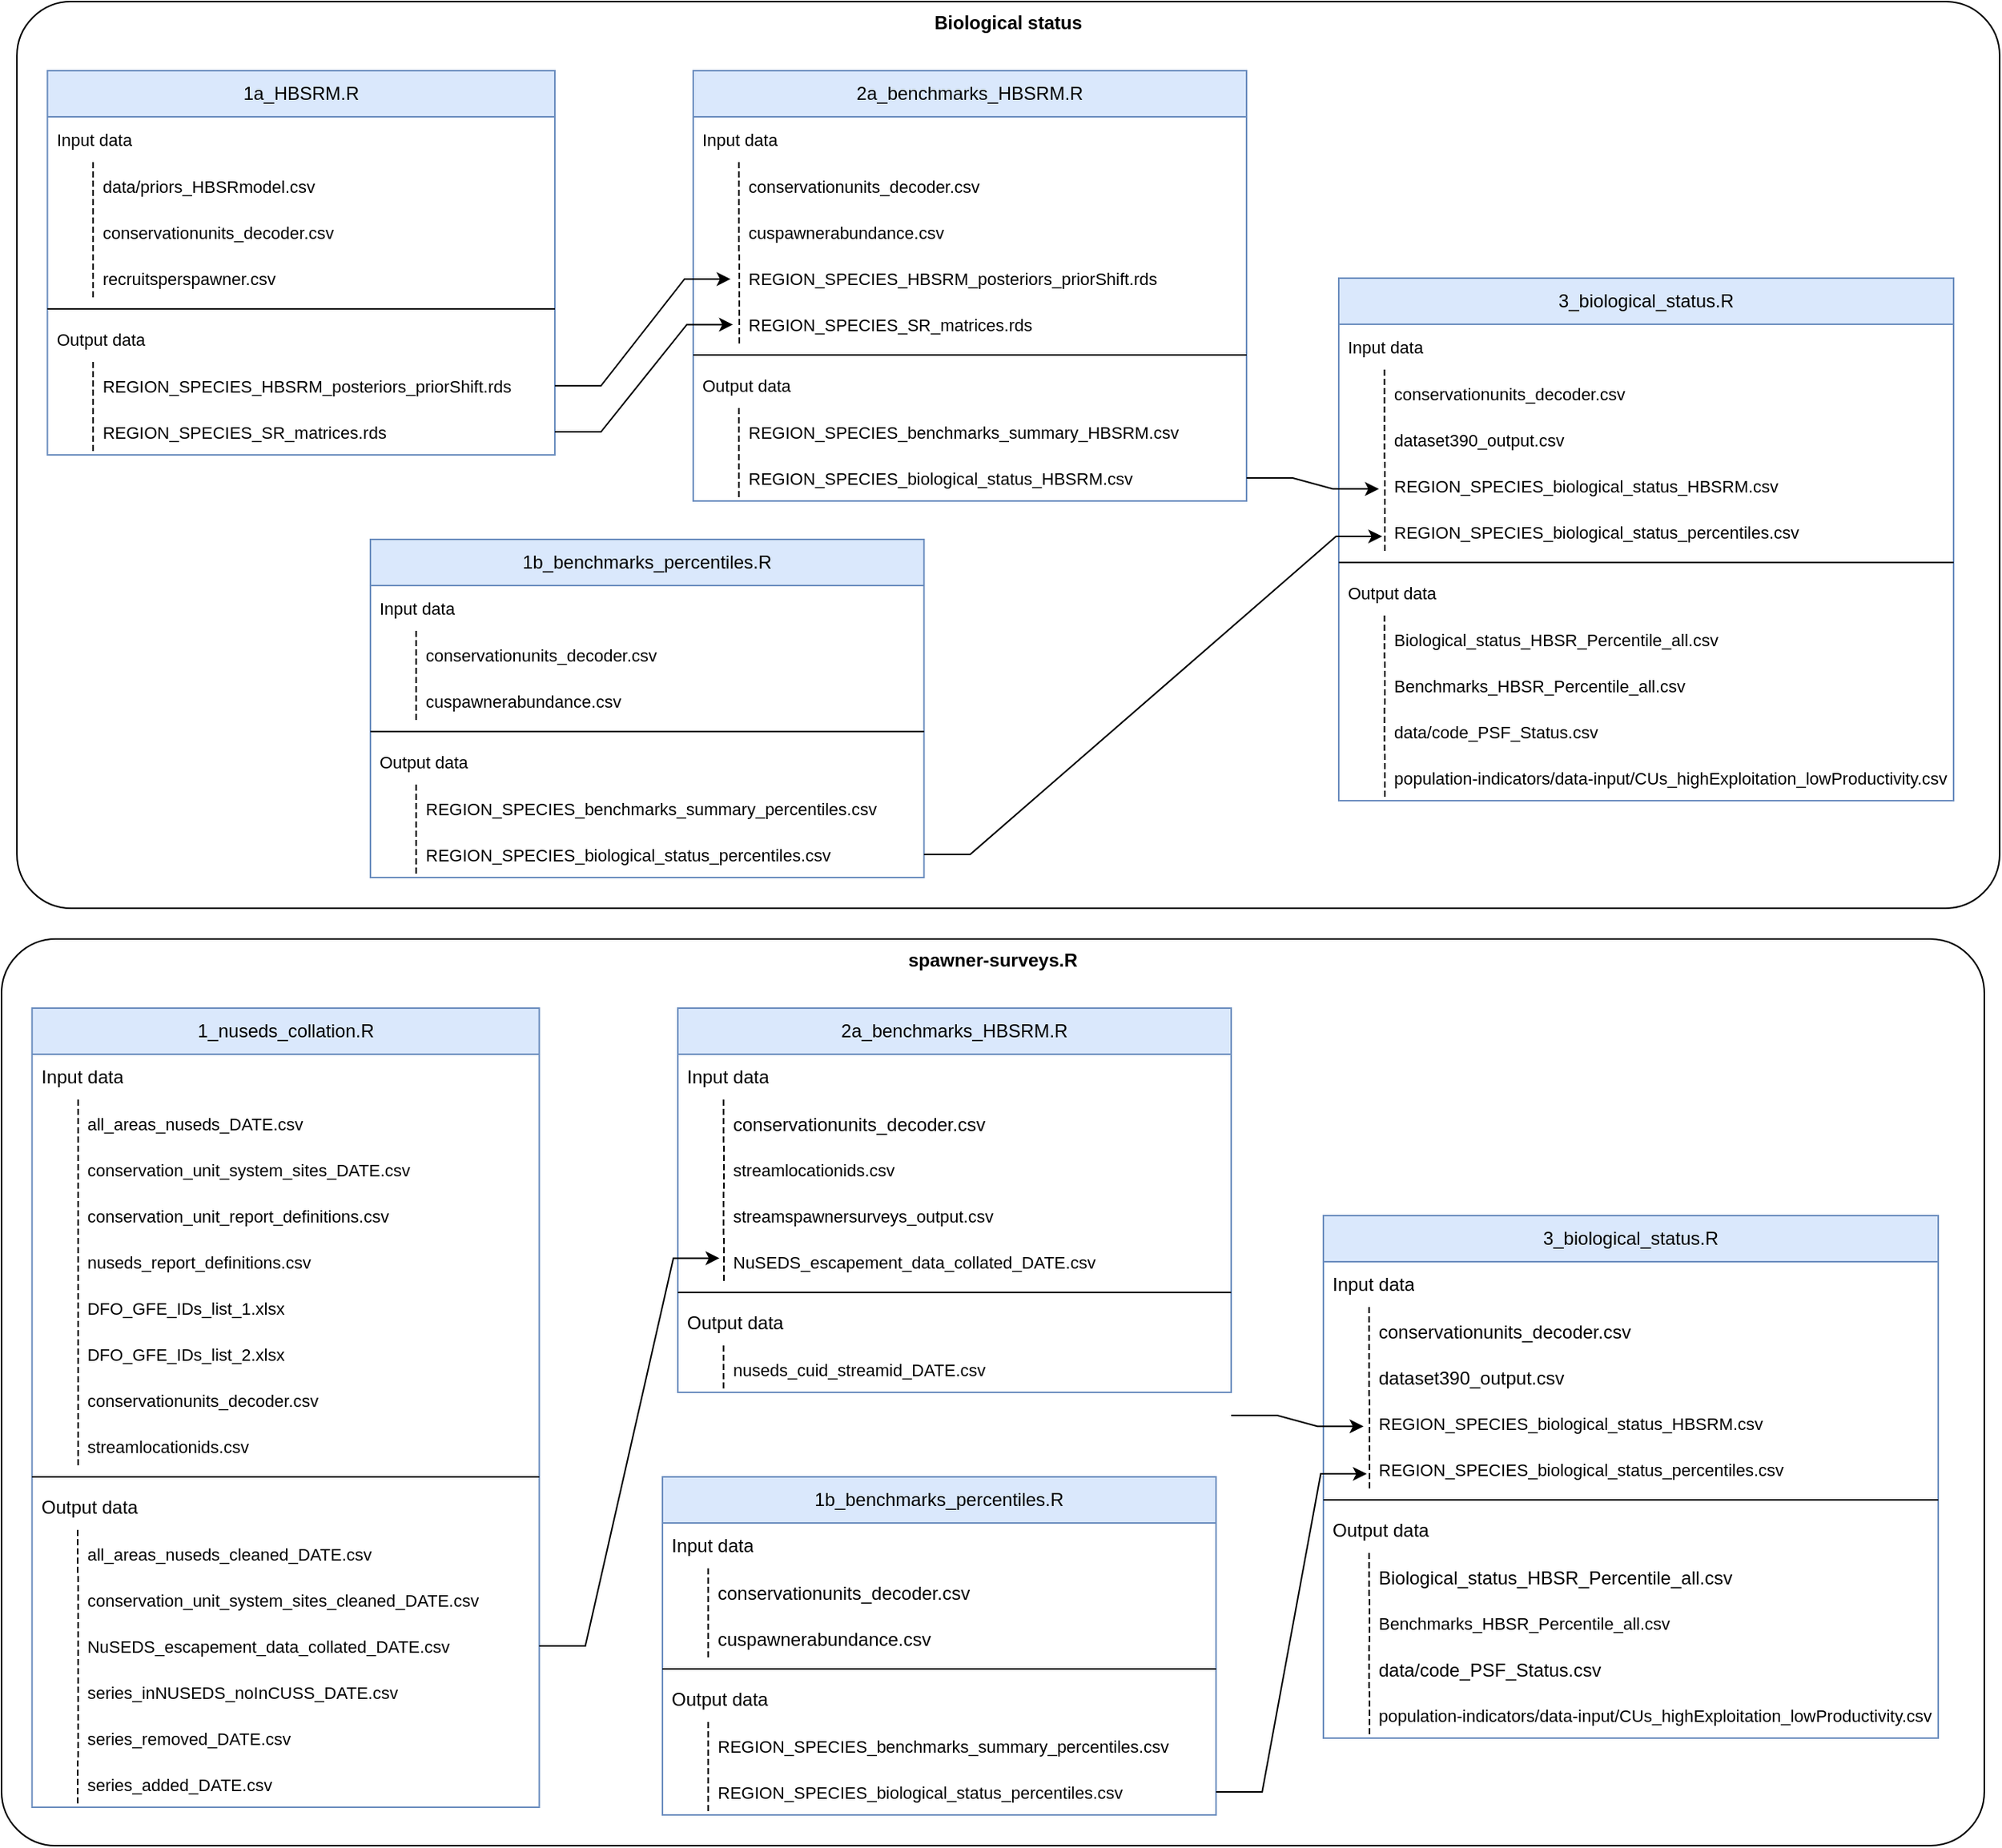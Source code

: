 <mxfile version="24.6.2" type="github">
  <diagram id="C5RBs43oDa-KdzZeNtuy" name="Page-1">
    <mxGraphModel dx="2083" dy="2325" grid="1" gridSize="10" guides="1" tooltips="1" connect="1" arrows="1" fold="1" page="1" pageScale="1" pageWidth="1920" pageHeight="1200" math="0" shadow="0">
      <root>
        <mxCell id="WIyWlLk6GJQsqaUBKTNV-0" />
        <mxCell id="WIyWlLk6GJQsqaUBKTNV-1" parent="WIyWlLk6GJQsqaUBKTNV-0" />
        <mxCell id="khTtqg0wwVwJtDz728x1-9" value="&lt;b&gt;Biological status&lt;/b&gt;" style="rounded=1;whiteSpace=wrap;html=1;direction=west;verticalAlign=top;container=1;arcSize=6;" parent="WIyWlLk6GJQsqaUBKTNV-1" vertex="1">
          <mxGeometry x="80" y="-1130" width="1290" height="590" as="geometry">
            <mxRectangle x="80" y="-1130" width="140" height="30" as="alternateBounds" />
          </mxGeometry>
        </mxCell>
        <mxCell id="YXvkPUyqIe6JMjW3pNhc-0" value="&lt;font style=&quot;font-size: 12px;&quot;&gt;1a_HBSRM.R&lt;/font&gt;" style="swimlane;fontStyle=0;childLayout=stackLayout;horizontal=1;startSize=30;horizontalStack=0;resizeParent=1;resizeParentMax=0;resizeLast=0;collapsible=1;marginBottom=0;whiteSpace=wrap;html=1;movable=1;resizable=1;rotatable=1;deletable=1;editable=1;locked=0;connectable=1;fillColor=#dae8fc;strokeColor=#6c8ebf;fontSize=11;" vertex="1" parent="khTtqg0wwVwJtDz728x1-9">
          <mxGeometry x="19.83" y="45" width="330.17" height="250" as="geometry" />
        </mxCell>
        <mxCell id="YXvkPUyqIe6JMjW3pNhc-1" value="Input data" style="text;strokeColor=none;fillColor=none;align=left;verticalAlign=middle;spacingLeft=4;spacingRight=4;overflow=hidden;points=[[0,0.5],[1,0.5]];portConstraint=eastwest;rotatable=1;whiteSpace=wrap;html=1;movable=1;resizable=1;deletable=1;editable=1;locked=0;connectable=1;fontSize=11;" vertex="1" parent="YXvkPUyqIe6JMjW3pNhc-0">
          <mxGeometry y="30" width="330.17" height="30" as="geometry" />
        </mxCell>
        <mxCell id="YXvkPUyqIe6JMjW3pNhc-18" value="data/priors_HBSRmodel.csv" style="shape=partialRectangle;fillColor=none;align=left;verticalAlign=middle;strokeColor=none;spacingLeft=34;rotatable=1;points=[[0,0.5],[1,0.5]];portConstraint=eastwest;dropTarget=0;movable=1;resizable=1;deletable=1;editable=1;locked=0;connectable=1;fontSize=11;" vertex="1" parent="YXvkPUyqIe6JMjW3pNhc-0">
          <mxGeometry y="60" width="330.17" height="30" as="geometry" />
        </mxCell>
        <mxCell id="YXvkPUyqIe6JMjW3pNhc-19" value="" style="shape=partialRectangle;top=0;left=0;bottom=0;fillColor=none;stokeWidth=1;dashed=1;align=left;verticalAlign=middle;spacingLeft=4;spacingRight=4;overflow=hidden;rotatable=1;points=[];portConstraint=eastwest;part=1;movable=1;resizable=1;deletable=1;editable=1;locked=0;connectable=1;fontSize=11;" vertex="1" connectable="0" parent="YXvkPUyqIe6JMjW3pNhc-18">
          <mxGeometry width="29.743" height="30" as="geometry" />
        </mxCell>
        <mxCell id="YXvkPUyqIe6JMjW3pNhc-16" value="conservationunits_decoder.csv" style="shape=partialRectangle;fillColor=none;align=left;verticalAlign=middle;strokeColor=none;spacingLeft=34;rotatable=1;points=[[0,0.5],[1,0.5]];portConstraint=eastwest;dropTarget=0;movable=1;resizable=1;deletable=1;editable=1;locked=0;connectable=1;fontSize=11;" vertex="1" parent="YXvkPUyqIe6JMjW3pNhc-0">
          <mxGeometry y="90" width="330.17" height="30" as="geometry" />
        </mxCell>
        <mxCell id="YXvkPUyqIe6JMjW3pNhc-17" value="" style="shape=partialRectangle;top=0;left=0;bottom=0;fillColor=none;stokeWidth=1;dashed=1;align=left;verticalAlign=middle;spacingLeft=4;spacingRight=4;overflow=hidden;rotatable=1;points=[];portConstraint=eastwest;part=1;movable=1;resizable=1;deletable=1;editable=1;locked=0;connectable=1;fontSize=11;" vertex="1" connectable="0" parent="YXvkPUyqIe6JMjW3pNhc-16">
          <mxGeometry width="29.743" height="30" as="geometry" />
        </mxCell>
        <mxCell id="YXvkPUyqIe6JMjW3pNhc-9" value="recruitsperspawner.csv" style="shape=partialRectangle;fillColor=none;align=left;verticalAlign=middle;strokeColor=none;spacingLeft=34;rotatable=1;points=[[0,0.5],[1,0.5]];portConstraint=eastwest;dropTarget=0;movable=1;resizable=1;deletable=1;editable=1;locked=0;connectable=1;fontSize=11;" vertex="1" parent="YXvkPUyqIe6JMjW3pNhc-0">
          <mxGeometry y="120" width="330.17" height="30" as="geometry" />
        </mxCell>
        <mxCell id="YXvkPUyqIe6JMjW3pNhc-10" value="" style="shape=partialRectangle;top=0;left=0;bottom=0;fillColor=none;stokeWidth=1;dashed=1;align=left;verticalAlign=middle;spacingLeft=4;spacingRight=4;overflow=hidden;rotatable=1;points=[];portConstraint=eastwest;part=1;movable=1;resizable=1;deletable=1;editable=1;locked=0;connectable=1;fontSize=11;" vertex="1" connectable="0" parent="YXvkPUyqIe6JMjW3pNhc-9">
          <mxGeometry width="29.743" height="30" as="geometry" />
        </mxCell>
        <mxCell id="YXvkPUyqIe6JMjW3pNhc-11" value="" style="line;strokeWidth=1;rotatable=1;dashed=0;labelPosition=right;align=left;verticalAlign=middle;spacingTop=0;spacingLeft=6;points=[];portConstraint=eastwest;movable=1;resizable=1;deletable=1;editable=1;locked=0;connectable=1;fontSize=11;" vertex="1" parent="YXvkPUyqIe6JMjW3pNhc-0">
          <mxGeometry y="150" width="330.17" height="10" as="geometry" />
        </mxCell>
        <mxCell id="YXvkPUyqIe6JMjW3pNhc-2" value="Output data" style="text;strokeColor=none;fillColor=none;align=left;verticalAlign=middle;spacingLeft=4;spacingRight=4;overflow=hidden;points=[[0,0.5],[1,0.5]];portConstraint=eastwest;rotatable=1;whiteSpace=wrap;html=1;movable=1;resizable=1;deletable=1;editable=1;locked=0;connectable=1;fontSize=11;" vertex="1" parent="YXvkPUyqIe6JMjW3pNhc-0">
          <mxGeometry y="160" width="330.17" height="30" as="geometry" />
        </mxCell>
        <mxCell id="YXvkPUyqIe6JMjW3pNhc-22" value="REGION_SPECIES_HBSRM_posteriors_priorShift.rds" style="shape=partialRectangle;fillColor=none;align=left;verticalAlign=middle;strokeColor=none;spacingLeft=34;rotatable=1;points=[[0,0.5],[1,0.5]];portConstraint=eastwest;dropTarget=0;movable=1;resizable=1;deletable=1;editable=1;locked=0;connectable=1;fontSize=11;" vertex="1" parent="YXvkPUyqIe6JMjW3pNhc-0">
          <mxGeometry y="190" width="330.17" height="30" as="geometry" />
        </mxCell>
        <mxCell id="YXvkPUyqIe6JMjW3pNhc-23" value="" style="shape=partialRectangle;top=0;left=0;bottom=0;fillColor=none;stokeWidth=1;dashed=1;align=left;verticalAlign=middle;spacingLeft=4;spacingRight=4;overflow=hidden;rotatable=1;points=[];portConstraint=eastwest;part=1;movable=1;resizable=1;deletable=1;editable=1;locked=0;connectable=1;fontSize=11;" vertex="1" connectable="0" parent="YXvkPUyqIe6JMjW3pNhc-22">
          <mxGeometry width="29.743" height="30" as="geometry" />
        </mxCell>
        <mxCell id="YXvkPUyqIe6JMjW3pNhc-14" value="REGION_SPECIES_SR_matrices.rds" style="shape=partialRectangle;fillColor=none;align=left;verticalAlign=middle;strokeColor=none;spacingLeft=34;rotatable=1;points=[[0,0.5],[1,0.5]];portConstraint=eastwest;dropTarget=0;movable=1;resizable=1;deletable=1;editable=1;locked=0;connectable=1;fontSize=11;" vertex="1" parent="YXvkPUyqIe6JMjW3pNhc-0">
          <mxGeometry y="220" width="330.17" height="30" as="geometry" />
        </mxCell>
        <mxCell id="YXvkPUyqIe6JMjW3pNhc-15" value="" style="shape=partialRectangle;top=0;left=0;bottom=0;fillColor=none;stokeWidth=1;dashed=1;align=left;verticalAlign=middle;spacingLeft=4;spacingRight=4;overflow=hidden;rotatable=1;points=[];portConstraint=eastwest;part=1;movable=1;resizable=1;deletable=1;editable=1;locked=0;connectable=1;fontSize=11;" vertex="1" connectable="0" parent="YXvkPUyqIe6JMjW3pNhc-14">
          <mxGeometry width="29.743" height="30" as="geometry" />
        </mxCell>
        <mxCell id="YXvkPUyqIe6JMjW3pNhc-40" value="&lt;font style=&quot;font-size: 12px;&quot;&gt;1b_benchmarks_percentiles.R&lt;/font&gt;" style="swimlane;fontStyle=0;childLayout=stackLayout;horizontal=1;startSize=30;horizontalStack=0;resizeParent=1;resizeParentMax=0;resizeLast=0;collapsible=1;marginBottom=0;whiteSpace=wrap;html=1;movable=1;resizable=1;rotatable=1;deletable=1;editable=1;locked=0;connectable=1;fillColor=#dae8fc;strokeColor=#6c8ebf;fontSize=11;" vertex="1" parent="khTtqg0wwVwJtDz728x1-9">
          <mxGeometry x="230" y="350" width="360.17" height="220" as="geometry" />
        </mxCell>
        <mxCell id="YXvkPUyqIe6JMjW3pNhc-41" value="Input data" style="text;strokeColor=none;fillColor=none;align=left;verticalAlign=middle;spacingLeft=4;spacingRight=4;overflow=hidden;points=[[0,0.5],[1,0.5]];portConstraint=eastwest;rotatable=1;whiteSpace=wrap;html=1;movable=1;resizable=1;deletable=1;editable=1;locked=0;connectable=1;fontSize=11;" vertex="1" parent="YXvkPUyqIe6JMjW3pNhc-40">
          <mxGeometry y="30" width="360.17" height="30" as="geometry" />
        </mxCell>
        <mxCell id="YXvkPUyqIe6JMjW3pNhc-44" value="conservationunits_decoder.csv" style="shape=partialRectangle;fillColor=none;align=left;verticalAlign=middle;strokeColor=none;spacingLeft=34;rotatable=1;points=[[0,0.5],[1,0.5]];portConstraint=eastwest;dropTarget=0;movable=1;resizable=1;deletable=1;editable=1;locked=0;connectable=1;fontSize=11;" vertex="1" parent="YXvkPUyqIe6JMjW3pNhc-40">
          <mxGeometry y="60" width="360.17" height="30" as="geometry" />
        </mxCell>
        <mxCell id="YXvkPUyqIe6JMjW3pNhc-45" value="" style="shape=partialRectangle;top=0;left=0;bottom=0;fillColor=none;stokeWidth=1;dashed=1;align=left;verticalAlign=middle;spacingLeft=4;spacingRight=4;overflow=hidden;rotatable=1;points=[];portConstraint=eastwest;part=1;movable=1;resizable=1;deletable=1;editable=1;locked=0;connectable=1;fontSize=11;" vertex="1" connectable="0" parent="YXvkPUyqIe6JMjW3pNhc-44">
          <mxGeometry width="29.743" height="30" as="geometry" />
        </mxCell>
        <mxCell id="YXvkPUyqIe6JMjW3pNhc-46" value="cuspawnerabundance.csv" style="shape=partialRectangle;fillColor=none;align=left;verticalAlign=middle;strokeColor=none;spacingLeft=34;rotatable=1;points=[[0,0.5],[1,0.5]];portConstraint=eastwest;dropTarget=0;movable=1;resizable=1;deletable=1;editable=1;locked=0;connectable=1;fontSize=11;" vertex="1" parent="YXvkPUyqIe6JMjW3pNhc-40">
          <mxGeometry y="90" width="360.17" height="30" as="geometry" />
        </mxCell>
        <mxCell id="YXvkPUyqIe6JMjW3pNhc-47" value="" style="shape=partialRectangle;top=0;left=0;bottom=0;fillColor=none;stokeWidth=1;dashed=1;align=left;verticalAlign=middle;spacingLeft=4;spacingRight=4;overflow=hidden;rotatable=1;points=[];portConstraint=eastwest;part=1;movable=1;resizable=1;deletable=1;editable=1;locked=0;connectable=1;fontSize=11;" vertex="1" connectable="0" parent="YXvkPUyqIe6JMjW3pNhc-46">
          <mxGeometry width="29.743" height="30" as="geometry" />
        </mxCell>
        <mxCell id="YXvkPUyqIe6JMjW3pNhc-48" value="" style="line;strokeWidth=1;rotatable=1;dashed=0;labelPosition=right;align=left;verticalAlign=middle;spacingTop=0;spacingLeft=6;points=[];portConstraint=eastwest;movable=1;resizable=1;deletable=1;editable=1;locked=0;connectable=1;fontSize=11;" vertex="1" parent="YXvkPUyqIe6JMjW3pNhc-40">
          <mxGeometry y="120" width="360.17" height="10" as="geometry" />
        </mxCell>
        <mxCell id="YXvkPUyqIe6JMjW3pNhc-49" value="Output data" style="text;strokeColor=none;fillColor=none;align=left;verticalAlign=middle;spacingLeft=4;spacingRight=4;overflow=hidden;points=[[0,0.5],[1,0.5]];portConstraint=eastwest;rotatable=1;whiteSpace=wrap;html=1;movable=1;resizable=1;deletable=1;editable=1;locked=0;connectable=1;fontSize=11;" vertex="1" parent="YXvkPUyqIe6JMjW3pNhc-40">
          <mxGeometry y="130" width="360.17" height="30" as="geometry" />
        </mxCell>
        <mxCell id="YXvkPUyqIe6JMjW3pNhc-50" value="REGION_SPECIES_benchmarks_summary_percentiles.csv" style="shape=partialRectangle;fillColor=none;align=left;verticalAlign=middle;strokeColor=none;spacingLeft=34;rotatable=1;points=[[0,0.5],[1,0.5]];portConstraint=eastwest;dropTarget=0;movable=1;resizable=1;deletable=1;editable=1;locked=0;connectable=1;fontSize=11;" vertex="1" parent="YXvkPUyqIe6JMjW3pNhc-40">
          <mxGeometry y="160" width="360.17" height="30" as="geometry" />
        </mxCell>
        <mxCell id="YXvkPUyqIe6JMjW3pNhc-51" value="" style="shape=partialRectangle;top=0;left=0;bottom=0;fillColor=none;stokeWidth=1;dashed=1;align=left;verticalAlign=middle;spacingLeft=4;spacingRight=4;overflow=hidden;rotatable=1;points=[];portConstraint=eastwest;part=1;movable=1;resizable=1;deletable=1;editable=1;locked=0;connectable=1;fontSize=11;" vertex="1" connectable="0" parent="YXvkPUyqIe6JMjW3pNhc-50">
          <mxGeometry width="29.743" height="30" as="geometry" />
        </mxCell>
        <mxCell id="YXvkPUyqIe6JMjW3pNhc-52" value="REGION_SPECIES_biological_status_percentiles.csv" style="shape=partialRectangle;fillColor=none;align=left;verticalAlign=middle;strokeColor=none;spacingLeft=34;rotatable=1;points=[[0,0.5],[1,0.5]];portConstraint=eastwest;dropTarget=0;movable=1;resizable=1;deletable=1;editable=1;locked=0;connectable=1;fontSize=11;" vertex="1" parent="YXvkPUyqIe6JMjW3pNhc-40">
          <mxGeometry y="190" width="360.17" height="30" as="geometry" />
        </mxCell>
        <mxCell id="YXvkPUyqIe6JMjW3pNhc-53" value="" style="shape=partialRectangle;top=0;left=0;bottom=0;fillColor=none;stokeWidth=1;dashed=1;align=left;verticalAlign=middle;spacingLeft=4;spacingRight=4;overflow=hidden;rotatable=1;points=[];portConstraint=eastwest;part=1;movable=1;resizable=1;deletable=1;editable=1;locked=0;connectable=1;fontSize=11;" vertex="1" connectable="0" parent="YXvkPUyqIe6JMjW3pNhc-52">
          <mxGeometry width="29.743" height="30" as="geometry" />
        </mxCell>
        <mxCell id="YXvkPUyqIe6JMjW3pNhc-54" value="&lt;font style=&quot;font-size: 12px;&quot;&gt;2a_benchmarks_HBSRM.R&lt;/font&gt;" style="swimlane;fontStyle=0;childLayout=stackLayout;horizontal=1;startSize=30;horizontalStack=0;resizeParent=1;resizeParentMax=0;resizeLast=0;collapsible=1;marginBottom=0;whiteSpace=wrap;html=1;movable=1;resizable=1;rotatable=1;deletable=1;editable=1;locked=0;connectable=1;fillColor=#dae8fc;strokeColor=#6c8ebf;fontSize=11;" vertex="1" parent="khTtqg0wwVwJtDz728x1-9">
          <mxGeometry x="440" y="45" width="360" height="280" as="geometry" />
        </mxCell>
        <mxCell id="YXvkPUyqIe6JMjW3pNhc-55" value="Input data" style="text;strokeColor=none;fillColor=none;align=left;verticalAlign=middle;spacingLeft=4;spacingRight=4;overflow=hidden;points=[[0,0.5],[1,0.5]];portConstraint=eastwest;rotatable=1;whiteSpace=wrap;html=1;movable=1;resizable=1;deletable=1;editable=1;locked=0;connectable=1;fontSize=11;" vertex="1" parent="YXvkPUyqIe6JMjW3pNhc-54">
          <mxGeometry y="30" width="360" height="30" as="geometry" />
        </mxCell>
        <mxCell id="YXvkPUyqIe6JMjW3pNhc-56" value="conservationunits_decoder.csv" style="shape=partialRectangle;fillColor=none;align=left;verticalAlign=middle;strokeColor=none;spacingLeft=34;rotatable=1;points=[[0,0.5],[1,0.5]];portConstraint=eastwest;dropTarget=0;movable=1;resizable=1;deletable=1;editable=1;locked=0;connectable=1;fontSize=11;" vertex="1" parent="YXvkPUyqIe6JMjW3pNhc-54">
          <mxGeometry y="60" width="360" height="30" as="geometry" />
        </mxCell>
        <mxCell id="YXvkPUyqIe6JMjW3pNhc-57" value="" style="shape=partialRectangle;top=0;left=0;bottom=0;fillColor=none;stokeWidth=1;dashed=1;align=left;verticalAlign=middle;spacingLeft=4;spacingRight=4;overflow=hidden;rotatable=1;points=[];portConstraint=eastwest;part=1;movable=1;resizable=1;deletable=1;editable=1;locked=0;connectable=1;fontSize=11;" vertex="1" connectable="0" parent="YXvkPUyqIe6JMjW3pNhc-56">
          <mxGeometry width="29.743" height="30" as="geometry" />
        </mxCell>
        <mxCell id="YXvkPUyqIe6JMjW3pNhc-58" value="cuspawnerabundance.csv" style="shape=partialRectangle;fillColor=none;align=left;verticalAlign=middle;strokeColor=none;spacingLeft=34;rotatable=1;points=[[0,0.5],[1,0.5]];portConstraint=eastwest;dropTarget=0;movable=1;resizable=1;deletable=1;editable=1;locked=0;connectable=1;fontSize=11;" vertex="1" parent="YXvkPUyqIe6JMjW3pNhc-54">
          <mxGeometry y="90" width="360" height="30" as="geometry" />
        </mxCell>
        <mxCell id="YXvkPUyqIe6JMjW3pNhc-59" value="" style="shape=partialRectangle;top=0;left=0;bottom=0;fillColor=none;stokeWidth=1;dashed=1;align=left;verticalAlign=middle;spacingLeft=4;spacingRight=4;overflow=hidden;rotatable=1;points=[];portConstraint=eastwest;part=1;movable=1;resizable=1;deletable=1;editable=1;locked=0;connectable=1;fontSize=11;" vertex="1" connectable="0" parent="YXvkPUyqIe6JMjW3pNhc-58">
          <mxGeometry width="29.743" height="30" as="geometry" />
        </mxCell>
        <mxCell id="YXvkPUyqIe6JMjW3pNhc-77" value="REGION_SPECIES_HBSRM_posteriors_priorShift.rds" style="shape=partialRectangle;fillColor=none;align=left;verticalAlign=middle;strokeColor=none;spacingLeft=34;rotatable=1;points=[[0,0.5],[1,0.5]];portConstraint=eastwest;dropTarget=0;movable=1;resizable=1;deletable=1;editable=1;locked=0;connectable=1;fontSize=11;" vertex="1" parent="YXvkPUyqIe6JMjW3pNhc-54">
          <mxGeometry y="120" width="360" height="30" as="geometry" />
        </mxCell>
        <mxCell id="YXvkPUyqIe6JMjW3pNhc-78" value="" style="shape=partialRectangle;top=0;left=0;bottom=0;fillColor=none;stokeWidth=1;dashed=1;align=left;verticalAlign=middle;spacingLeft=4;spacingRight=4;overflow=hidden;rotatable=1;points=[];portConstraint=eastwest;part=1;movable=1;resizable=1;deletable=1;editable=1;locked=0;connectable=1;fontSize=11;" vertex="1" connectable="0" parent="YXvkPUyqIe6JMjW3pNhc-77">
          <mxGeometry width="30" height="30" as="geometry" />
        </mxCell>
        <mxCell id="YXvkPUyqIe6JMjW3pNhc-71" value="REGION_SPECIES_SR_matrices.rds" style="shape=partialRectangle;fillColor=none;align=left;verticalAlign=middle;strokeColor=none;spacingLeft=34;rotatable=1;points=[[0,0.5],[1,0.5]];portConstraint=eastwest;dropTarget=0;movable=1;resizable=1;deletable=1;editable=1;locked=0;connectable=1;fontSize=11;" vertex="1" parent="YXvkPUyqIe6JMjW3pNhc-54">
          <mxGeometry y="150" width="360" height="30" as="geometry" />
        </mxCell>
        <mxCell id="YXvkPUyqIe6JMjW3pNhc-72" value="" style="shape=partialRectangle;top=0;left=0;bottom=0;fillColor=none;stokeWidth=1;dashed=1;align=left;verticalAlign=middle;spacingLeft=4;spacingRight=4;overflow=hidden;rotatable=1;points=[];portConstraint=eastwest;part=1;movable=1;resizable=1;deletable=1;editable=1;locked=0;connectable=1;fontSize=11;" vertex="1" connectable="0" parent="YXvkPUyqIe6JMjW3pNhc-71">
          <mxGeometry width="30" height="30" as="geometry" />
        </mxCell>
        <mxCell id="YXvkPUyqIe6JMjW3pNhc-60" value="" style="line;strokeWidth=1;rotatable=1;dashed=0;labelPosition=right;align=left;verticalAlign=middle;spacingTop=0;spacingLeft=6;points=[];portConstraint=eastwest;movable=1;resizable=1;deletable=1;editable=1;locked=0;connectable=1;fontSize=11;" vertex="1" parent="YXvkPUyqIe6JMjW3pNhc-54">
          <mxGeometry y="180" width="360" height="10" as="geometry" />
        </mxCell>
        <mxCell id="YXvkPUyqIe6JMjW3pNhc-61" value="Output data" style="text;strokeColor=none;fillColor=none;align=left;verticalAlign=middle;spacingLeft=4;spacingRight=4;overflow=hidden;points=[[0,0.5],[1,0.5]];portConstraint=eastwest;rotatable=1;whiteSpace=wrap;html=1;movable=1;resizable=1;deletable=1;editable=1;locked=0;connectable=1;fontSize=11;" vertex="1" parent="YXvkPUyqIe6JMjW3pNhc-54">
          <mxGeometry y="190" width="360" height="30" as="geometry" />
        </mxCell>
        <mxCell id="YXvkPUyqIe6JMjW3pNhc-62" value="REGION_SPECIES_benchmarks_summary_HBSRM.csv" style="shape=partialRectangle;fillColor=none;align=left;verticalAlign=middle;strokeColor=none;spacingLeft=34;rotatable=1;points=[[0,0.5],[1,0.5]];portConstraint=eastwest;dropTarget=0;movable=1;resizable=1;deletable=1;editable=1;locked=0;connectable=1;fontSize=11;" vertex="1" parent="YXvkPUyqIe6JMjW3pNhc-54">
          <mxGeometry y="220" width="360" height="30" as="geometry" />
        </mxCell>
        <mxCell id="YXvkPUyqIe6JMjW3pNhc-63" value="" style="shape=partialRectangle;top=0;left=0;bottom=0;fillColor=none;stokeWidth=1;dashed=1;align=left;verticalAlign=middle;spacingLeft=4;spacingRight=4;overflow=hidden;rotatable=1;points=[];portConstraint=eastwest;part=1;movable=1;resizable=1;deletable=1;editable=1;locked=0;connectable=1;fontSize=11;" vertex="1" connectable="0" parent="YXvkPUyqIe6JMjW3pNhc-62">
          <mxGeometry width="29.743" height="30" as="geometry" />
        </mxCell>
        <mxCell id="YXvkPUyqIe6JMjW3pNhc-64" value="REGION_SPECIES_biological_status_HBSRM.csv" style="shape=partialRectangle;fillColor=none;align=left;verticalAlign=middle;strokeColor=none;spacingLeft=34;rotatable=1;points=[[0,0.5],[1,0.5]];portConstraint=eastwest;dropTarget=0;movable=1;resizable=1;deletable=1;editable=1;locked=0;connectable=1;fontSize=11;" vertex="1" parent="YXvkPUyqIe6JMjW3pNhc-54">
          <mxGeometry y="250" width="360" height="30" as="geometry" />
        </mxCell>
        <mxCell id="YXvkPUyqIe6JMjW3pNhc-65" value="" style="shape=partialRectangle;top=0;left=0;bottom=0;fillColor=none;stokeWidth=1;dashed=1;align=left;verticalAlign=middle;spacingLeft=4;spacingRight=4;overflow=hidden;rotatable=1;points=[];portConstraint=eastwest;part=1;movable=1;resizable=1;deletable=1;editable=1;locked=0;connectable=1;fontSize=11;" vertex="1" connectable="0" parent="YXvkPUyqIe6JMjW3pNhc-64">
          <mxGeometry width="29.743" height="30" as="geometry" />
        </mxCell>
        <mxCell id="YXvkPUyqIe6JMjW3pNhc-79" style="edgeStyle=entityRelationEdgeStyle;rounded=0;orthogonalLoop=1;jettySize=auto;html=1;exitX=1;exitY=0.5;exitDx=0;exitDy=0;entryX=0.811;entryY=0.519;entryDx=0;entryDy=0;entryPerimeter=0;movable=1;resizable=1;rotatable=1;deletable=1;editable=1;locked=0;connectable=1;fontSize=11;" edge="1" parent="khTtqg0wwVwJtDz728x1-9" source="YXvkPUyqIe6JMjW3pNhc-22" target="YXvkPUyqIe6JMjW3pNhc-78">
          <mxGeometry relative="1" as="geometry">
            <Array as="points">
              <mxPoint x="577.813" y="134.465" />
            </Array>
          </mxGeometry>
        </mxCell>
        <mxCell id="YXvkPUyqIe6JMjW3pNhc-81" style="edgeStyle=entityRelationEdgeStyle;shape=connector;rounded=0;orthogonalLoop=1;jettySize=auto;html=1;exitX=1;exitY=0.5;exitDx=0;exitDy=0;strokeColor=default;align=center;verticalAlign=middle;fontFamily=Helvetica;fontSize=11;fontColor=default;labelBackgroundColor=default;endArrow=classic;entryX=0.862;entryY=0.507;entryDx=0;entryDy=0;entryPerimeter=0;movable=1;resizable=1;rotatable=1;deletable=1;editable=1;locked=0;connectable=1;" edge="1" parent="khTtqg0wwVwJtDz728x1-9" source="YXvkPUyqIe6JMjW3pNhc-14" target="YXvkPUyqIe6JMjW3pNhc-72">
          <mxGeometry relative="1" as="geometry">
            <mxPoint x="604.688" y="154.36" as="targetPoint" />
          </mxGeometry>
        </mxCell>
        <mxCell id="YXvkPUyqIe6JMjW3pNhc-82" value="&lt;font style=&quot;font-size: 12px;&quot;&gt;3_biological_status.R&lt;/font&gt;" style="swimlane;fontStyle=0;childLayout=stackLayout;horizontal=1;startSize=30;horizontalStack=0;resizeParent=1;resizeParentMax=0;resizeLast=0;collapsible=1;marginBottom=0;whiteSpace=wrap;html=1;movable=1;resizable=1;rotatable=1;deletable=1;editable=1;locked=0;connectable=1;fillColor=#dae8fc;strokeColor=#6c8ebf;fontSize=11;" vertex="1" parent="khTtqg0wwVwJtDz728x1-9">
          <mxGeometry x="860" y="180" width="400" height="340" as="geometry" />
        </mxCell>
        <mxCell id="YXvkPUyqIe6JMjW3pNhc-83" value="Input data" style="text;strokeColor=none;fillColor=none;align=left;verticalAlign=middle;spacingLeft=4;spacingRight=4;overflow=hidden;points=[[0,0.5],[1,0.5]];portConstraint=eastwest;rotatable=1;whiteSpace=wrap;html=1;movable=1;resizable=1;deletable=1;editable=1;locked=0;connectable=1;fontSize=11;" vertex="1" parent="YXvkPUyqIe6JMjW3pNhc-82">
          <mxGeometry y="30" width="400" height="30" as="geometry" />
        </mxCell>
        <mxCell id="YXvkPUyqIe6JMjW3pNhc-84" value="conservationunits_decoder.csv" style="shape=partialRectangle;fillColor=none;align=left;verticalAlign=middle;strokeColor=none;spacingLeft=34;rotatable=1;points=[[0,0.5],[1,0.5]];portConstraint=eastwest;dropTarget=0;movable=1;resizable=1;deletable=1;editable=1;locked=0;connectable=1;fontSize=11;" vertex="1" parent="YXvkPUyqIe6JMjW3pNhc-82">
          <mxGeometry y="60" width="400" height="30" as="geometry" />
        </mxCell>
        <mxCell id="YXvkPUyqIe6JMjW3pNhc-85" value="" style="shape=partialRectangle;top=0;left=0;bottom=0;fillColor=none;stokeWidth=1;dashed=1;align=left;verticalAlign=middle;spacingLeft=4;spacingRight=4;overflow=hidden;rotatable=1;points=[];portConstraint=eastwest;part=1;movable=1;resizable=1;deletable=1;editable=1;locked=0;connectable=1;fontSize=11;" vertex="1" connectable="0" parent="YXvkPUyqIe6JMjW3pNhc-84">
          <mxGeometry width="29.743" height="30" as="geometry" />
        </mxCell>
        <mxCell id="YXvkPUyqIe6JMjW3pNhc-86" value="dataset390_output.csv" style="shape=partialRectangle;fillColor=none;align=left;verticalAlign=middle;strokeColor=none;spacingLeft=34;rotatable=1;points=[[0,0.5],[1,0.5]];portConstraint=eastwest;dropTarget=0;movable=1;resizable=1;deletable=1;editable=1;locked=0;connectable=1;fontSize=11;" vertex="1" parent="YXvkPUyqIe6JMjW3pNhc-82">
          <mxGeometry y="90" width="400" height="30" as="geometry" />
        </mxCell>
        <mxCell id="YXvkPUyqIe6JMjW3pNhc-87" value="" style="shape=partialRectangle;top=0;left=0;bottom=0;fillColor=none;stokeWidth=1;dashed=1;align=left;verticalAlign=middle;spacingLeft=4;spacingRight=4;overflow=hidden;rotatable=1;points=[];portConstraint=eastwest;part=1;movable=1;resizable=1;deletable=1;editable=1;locked=0;connectable=1;fontSize=11;" vertex="1" connectable="0" parent="YXvkPUyqIe6JMjW3pNhc-86">
          <mxGeometry width="29.743" height="30" as="geometry" />
        </mxCell>
        <mxCell id="YXvkPUyqIe6JMjW3pNhc-96" value="REGION_SPECIES_biological_status_HBSRM.csv" style="shape=partialRectangle;fillColor=none;align=left;verticalAlign=middle;strokeColor=none;spacingLeft=34;rotatable=1;points=[[0,0.5],[1,0.5]];portConstraint=eastwest;dropTarget=0;fontFamily=Helvetica;fontSize=11;fontColor=default;labelBackgroundColor=default;movable=1;resizable=1;deletable=1;editable=1;locked=0;connectable=1;" vertex="1" parent="YXvkPUyqIe6JMjW3pNhc-82">
          <mxGeometry y="120" width="400" height="30" as="geometry" />
        </mxCell>
        <mxCell id="YXvkPUyqIe6JMjW3pNhc-97" value="" style="shape=partialRectangle;top=0;left=0;bottom=0;fillColor=none;stokeWidth=1;dashed=1;align=left;verticalAlign=middle;spacingLeft=4;spacingRight=4;overflow=hidden;rotatable=1;points=[];portConstraint=eastwest;part=1;fontFamily=Helvetica;fontSize=11;fontColor=default;labelBackgroundColor=default;movable=1;resizable=1;deletable=1;editable=1;locked=0;connectable=1;" vertex="1" connectable="0" parent="YXvkPUyqIe6JMjW3pNhc-96">
          <mxGeometry width="30" height="30" as="geometry" />
        </mxCell>
        <mxCell id="YXvkPUyqIe6JMjW3pNhc-102" value="REGION_SPECIES_biological_status_percentiles.csv" style="shape=partialRectangle;fillColor=none;align=left;verticalAlign=middle;strokeColor=none;spacingLeft=34;rotatable=1;points=[[0,0.5],[1,0.5]];portConstraint=eastwest;dropTarget=0;fontFamily=Helvetica;fontSize=11;fontColor=default;labelBackgroundColor=default;movable=1;resizable=1;deletable=1;editable=1;locked=0;connectable=1;" vertex="1" parent="YXvkPUyqIe6JMjW3pNhc-82">
          <mxGeometry y="150" width="400" height="30" as="geometry" />
        </mxCell>
        <mxCell id="YXvkPUyqIe6JMjW3pNhc-103" value="" style="shape=partialRectangle;top=0;left=0;bottom=0;fillColor=none;stokeWidth=1;dashed=1;align=left;verticalAlign=middle;spacingLeft=4;spacingRight=4;overflow=hidden;rotatable=1;points=[];portConstraint=eastwest;part=1;fontFamily=Helvetica;fontSize=11;fontColor=default;labelBackgroundColor=default;movable=1;resizable=1;deletable=1;editable=1;locked=0;connectable=1;" vertex="1" connectable="0" parent="YXvkPUyqIe6JMjW3pNhc-102">
          <mxGeometry width="30" height="30" as="geometry" />
        </mxCell>
        <mxCell id="YXvkPUyqIe6JMjW3pNhc-88" value="" style="line;strokeWidth=1;rotatable=1;dashed=0;labelPosition=right;align=left;verticalAlign=middle;spacingTop=0;spacingLeft=6;points=[];portConstraint=eastwest;movable=1;resizable=1;deletable=1;editable=1;locked=0;connectable=1;fontSize=11;" vertex="1" parent="YXvkPUyqIe6JMjW3pNhc-82">
          <mxGeometry y="180" width="400" height="10" as="geometry" />
        </mxCell>
        <mxCell id="YXvkPUyqIe6JMjW3pNhc-89" value="Output data" style="text;strokeColor=none;fillColor=none;align=left;verticalAlign=middle;spacingLeft=4;spacingRight=4;overflow=hidden;points=[[0,0.5],[1,0.5]];portConstraint=eastwest;rotatable=1;whiteSpace=wrap;html=1;movable=1;resizable=1;deletable=1;editable=1;locked=0;connectable=1;fontSize=11;" vertex="1" parent="YXvkPUyqIe6JMjW3pNhc-82">
          <mxGeometry y="190" width="400" height="30" as="geometry" />
        </mxCell>
        <mxCell id="YXvkPUyqIe6JMjW3pNhc-90" value="Biological_status_HBSR_Percentile_all.csv" style="shape=partialRectangle;fillColor=none;align=left;verticalAlign=middle;strokeColor=none;spacingLeft=34;rotatable=1;points=[[0,0.5],[1,0.5]];portConstraint=eastwest;dropTarget=0;movable=1;resizable=1;deletable=1;editable=1;locked=0;connectable=1;fontSize=11;" vertex="1" parent="YXvkPUyqIe6JMjW3pNhc-82">
          <mxGeometry y="220" width="400" height="30" as="geometry" />
        </mxCell>
        <mxCell id="YXvkPUyqIe6JMjW3pNhc-91" value="" style="shape=partialRectangle;top=0;left=0;bottom=0;fillColor=none;stokeWidth=1;dashed=1;align=left;verticalAlign=middle;spacingLeft=4;spacingRight=4;overflow=hidden;rotatable=1;points=[];portConstraint=eastwest;part=1;movable=1;resizable=1;deletable=1;editable=1;locked=0;connectable=1;fontSize=11;" vertex="1" connectable="0" parent="YXvkPUyqIe6JMjW3pNhc-90">
          <mxGeometry width="29.743" height="30" as="geometry" />
        </mxCell>
        <mxCell id="YXvkPUyqIe6JMjW3pNhc-100" value="Benchmarks_HBSR_Percentile_all.csv" style="shape=partialRectangle;fillColor=none;align=left;verticalAlign=middle;strokeColor=none;spacingLeft=34;rotatable=1;points=[[0,0.5],[1,0.5]];portConstraint=eastwest;dropTarget=0;fontFamily=Helvetica;fontSize=11;fontColor=default;labelBackgroundColor=default;movable=1;resizable=1;deletable=1;editable=1;locked=0;connectable=1;" vertex="1" parent="YXvkPUyqIe6JMjW3pNhc-82">
          <mxGeometry y="250" width="400" height="30" as="geometry" />
        </mxCell>
        <mxCell id="YXvkPUyqIe6JMjW3pNhc-101" value="" style="shape=partialRectangle;top=0;left=0;bottom=0;fillColor=none;stokeWidth=1;dashed=1;align=left;verticalAlign=middle;spacingLeft=4;spacingRight=4;overflow=hidden;rotatable=1;points=[];portConstraint=eastwest;part=1;fontFamily=Helvetica;fontSize=11;fontColor=default;labelBackgroundColor=default;movable=1;resizable=1;deletable=1;editable=1;locked=0;connectable=1;" vertex="1" connectable="0" parent="YXvkPUyqIe6JMjW3pNhc-100">
          <mxGeometry width="30" height="30" as="geometry" />
        </mxCell>
        <mxCell id="YXvkPUyqIe6JMjW3pNhc-92" value="data/code_PSF_Status.csv" style="shape=partialRectangle;fillColor=none;align=left;verticalAlign=middle;strokeColor=none;spacingLeft=34;rotatable=1;points=[[0,0.5],[1,0.5]];portConstraint=eastwest;dropTarget=0;movable=1;resizable=1;deletable=1;editable=1;locked=0;connectable=1;fontSize=11;" vertex="1" parent="YXvkPUyqIe6JMjW3pNhc-82">
          <mxGeometry y="280" width="400" height="30" as="geometry" />
        </mxCell>
        <mxCell id="YXvkPUyqIe6JMjW3pNhc-93" value="" style="shape=partialRectangle;top=0;left=0;bottom=0;fillColor=none;stokeWidth=1;dashed=1;align=left;verticalAlign=middle;spacingLeft=4;spacingRight=4;overflow=hidden;rotatable=1;points=[];portConstraint=eastwest;part=1;movable=1;resizable=1;deletable=1;editable=1;locked=0;connectable=1;fontSize=11;" vertex="1" connectable="0" parent="YXvkPUyqIe6JMjW3pNhc-92">
          <mxGeometry width="29.743" height="30" as="geometry" />
        </mxCell>
        <mxCell id="YXvkPUyqIe6JMjW3pNhc-98" value="population-indicators/data-input/CUs_highExploitation_lowProductivity.csv" style="shape=partialRectangle;fillColor=none;align=left;verticalAlign=middle;strokeColor=none;spacingLeft=34;rotatable=1;points=[[0,0.5],[1,0.5]];portConstraint=eastwest;dropTarget=0;fontFamily=Helvetica;fontSize=11;fontColor=default;labelBackgroundColor=default;movable=1;resizable=1;deletable=1;editable=1;locked=0;connectable=1;" vertex="1" parent="YXvkPUyqIe6JMjW3pNhc-82">
          <mxGeometry y="310" width="400" height="30" as="geometry" />
        </mxCell>
        <mxCell id="YXvkPUyqIe6JMjW3pNhc-99" value="" style="shape=partialRectangle;top=0;left=0;bottom=0;fillColor=none;stokeWidth=1;dashed=1;align=left;verticalAlign=middle;spacingLeft=4;spacingRight=4;overflow=hidden;rotatable=1;points=[];portConstraint=eastwest;part=1;fontFamily=Helvetica;fontSize=11;fontColor=default;labelBackgroundColor=default;movable=1;resizable=1;deletable=1;editable=1;locked=0;connectable=1;" vertex="1" connectable="0" parent="YXvkPUyqIe6JMjW3pNhc-98">
          <mxGeometry width="30" height="30" as="geometry" />
        </mxCell>
        <mxCell id="YXvkPUyqIe6JMjW3pNhc-104" style="edgeStyle=entityRelationEdgeStyle;shape=connector;rounded=0;orthogonalLoop=1;jettySize=auto;html=1;exitX=1;exitY=0.5;exitDx=0;exitDy=0;strokeColor=default;align=center;verticalAlign=middle;fontFamily=Helvetica;fontSize=11;fontColor=default;labelBackgroundColor=default;endArrow=classic;entryX=0.871;entryY=0.571;entryDx=0;entryDy=0;entryPerimeter=0;movable=1;resizable=1;rotatable=1;deletable=1;editable=1;locked=0;connectable=1;" edge="1" parent="khTtqg0wwVwJtDz728x1-9" source="YXvkPUyqIe6JMjW3pNhc-64" target="YXvkPUyqIe6JMjW3pNhc-97">
          <mxGeometry relative="1" as="geometry">
            <mxPoint x="808.521" y="233.256" as="targetPoint" />
          </mxGeometry>
        </mxCell>
        <mxCell id="YXvkPUyqIe6JMjW3pNhc-107" style="edgeStyle=entityRelationEdgeStyle;shape=connector;rounded=0;orthogonalLoop=1;jettySize=auto;html=1;exitX=1;exitY=0.5;exitDx=0;exitDy=0;entryX=0.942;entryY=0.602;entryDx=0;entryDy=0;entryPerimeter=0;strokeColor=default;align=center;verticalAlign=middle;fontFamily=Helvetica;fontSize=11;fontColor=default;labelBackgroundColor=default;endArrow=classic;movable=1;resizable=1;rotatable=1;deletable=1;editable=1;locked=0;connectable=1;" edge="1" parent="khTtqg0wwVwJtDz728x1-9" source="YXvkPUyqIe6JMjW3pNhc-52" target="YXvkPUyqIe6JMjW3pNhc-103">
          <mxGeometry relative="1" as="geometry" />
        </mxCell>
        <mxCell id="YXvkPUyqIe6JMjW3pNhc-108" value="&lt;b&gt;spawner-surveys.R&lt;/b&gt;" style="rounded=1;whiteSpace=wrap;html=1;direction=west;verticalAlign=top;container=1;arcSize=6;" vertex="1" parent="WIyWlLk6GJQsqaUBKTNV-1">
          <mxGeometry x="70" y="-520" width="1290" height="590" as="geometry">
            <mxRectangle x="80" y="-1130" width="140" height="30" as="alternateBounds" />
          </mxGeometry>
        </mxCell>
        <mxCell id="YXvkPUyqIe6JMjW3pNhc-109" value="1_nuseds_collation.R" style="swimlane;fontStyle=0;childLayout=stackLayout;horizontal=1;startSize=30;horizontalStack=0;resizeParent=1;resizeParentMax=0;resizeLast=0;collapsible=1;marginBottom=0;whiteSpace=wrap;html=1;movable=1;resizable=1;rotatable=1;deletable=1;editable=1;locked=0;connectable=1;fillColor=#dae8fc;strokeColor=#6c8ebf;" vertex="1" parent="YXvkPUyqIe6JMjW3pNhc-108">
          <mxGeometry x="19.83" y="45" width="330" height="520" as="geometry" />
        </mxCell>
        <mxCell id="YXvkPUyqIe6JMjW3pNhc-110" value="Input data" style="text;strokeColor=none;fillColor=none;align=left;verticalAlign=middle;spacingLeft=4;spacingRight=4;overflow=hidden;points=[[0,0.5],[1,0.5]];portConstraint=eastwest;rotatable=1;whiteSpace=wrap;html=1;movable=1;resizable=1;deletable=1;editable=1;locked=0;connectable=1;" vertex="1" parent="YXvkPUyqIe6JMjW3pNhc-109">
          <mxGeometry y="30" width="330" height="30" as="geometry" />
        </mxCell>
        <mxCell id="YXvkPUyqIe6JMjW3pNhc-183" value="all_areas_nuseds_DATE.csv" style="shape=partialRectangle;fillColor=none;align=left;verticalAlign=middle;strokeColor=none;spacingLeft=34;rotatable=0;points=[[0,0.5],[1,0.5]];portConstraint=eastwest;dropTarget=0;fontFamily=Helvetica;fontSize=11;fontColor=default;labelBackgroundColor=default;" vertex="1" parent="YXvkPUyqIe6JMjW3pNhc-109">
          <mxGeometry y="60" width="330" height="30" as="geometry" />
        </mxCell>
        <mxCell id="YXvkPUyqIe6JMjW3pNhc-184" value="" style="shape=partialRectangle;top=0;left=0;bottom=0;fillColor=none;stokeWidth=1;dashed=1;align=left;verticalAlign=middle;spacingLeft=4;spacingRight=4;overflow=hidden;rotatable=0;points=[];portConstraint=eastwest;part=1;fontFamily=Helvetica;fontSize=11;fontColor=default;labelBackgroundColor=default;" vertex="1" connectable="0" parent="YXvkPUyqIe6JMjW3pNhc-183">
          <mxGeometry width="30" height="30" as="geometry" />
        </mxCell>
        <mxCell id="YXvkPUyqIe6JMjW3pNhc-177" value="conservation_unit_system_sites_DATE.csv" style="shape=partialRectangle;fillColor=none;align=left;verticalAlign=middle;strokeColor=none;spacingLeft=34;rotatable=0;points=[[0,0.5],[1,0.5]];portConstraint=eastwest;dropTarget=0;fontFamily=Helvetica;fontSize=11;fontColor=default;labelBackgroundColor=default;" vertex="1" parent="YXvkPUyqIe6JMjW3pNhc-109">
          <mxGeometry y="90" width="330" height="30" as="geometry" />
        </mxCell>
        <mxCell id="YXvkPUyqIe6JMjW3pNhc-178" value="" style="shape=partialRectangle;top=0;left=0;bottom=0;fillColor=none;stokeWidth=1;dashed=1;align=left;verticalAlign=middle;spacingLeft=4;spacingRight=4;overflow=hidden;rotatable=0;points=[];portConstraint=eastwest;part=1;fontFamily=Helvetica;fontSize=11;fontColor=default;labelBackgroundColor=default;" vertex="1" connectable="0" parent="YXvkPUyqIe6JMjW3pNhc-177">
          <mxGeometry width="30" height="30" as="geometry" />
        </mxCell>
        <mxCell id="YXvkPUyqIe6JMjW3pNhc-187" value="conservation_unit_report_definitions.csv" style="shape=partialRectangle;fillColor=none;align=left;verticalAlign=middle;strokeColor=none;spacingLeft=34;rotatable=0;points=[[0,0.5],[1,0.5]];portConstraint=eastwest;dropTarget=0;fontFamily=Helvetica;fontSize=11;fontColor=default;labelBackgroundColor=default;" vertex="1" parent="YXvkPUyqIe6JMjW3pNhc-109">
          <mxGeometry y="120" width="330" height="30" as="geometry" />
        </mxCell>
        <mxCell id="YXvkPUyqIe6JMjW3pNhc-188" value="" style="shape=partialRectangle;top=0;left=0;bottom=0;fillColor=none;stokeWidth=1;dashed=1;align=left;verticalAlign=middle;spacingLeft=4;spacingRight=4;overflow=hidden;rotatable=0;points=[];portConstraint=eastwest;part=1;fontFamily=Helvetica;fontSize=11;fontColor=default;labelBackgroundColor=default;" vertex="1" connectable="0" parent="YXvkPUyqIe6JMjW3pNhc-187">
          <mxGeometry width="30" height="30" as="geometry" />
        </mxCell>
        <mxCell id="YXvkPUyqIe6JMjW3pNhc-185" value="nuseds_report_definitions.csv" style="shape=partialRectangle;fillColor=none;align=left;verticalAlign=middle;strokeColor=none;spacingLeft=34;rotatable=0;points=[[0,0.5],[1,0.5]];portConstraint=eastwest;dropTarget=0;fontFamily=Helvetica;fontSize=11;fontColor=default;labelBackgroundColor=default;" vertex="1" parent="YXvkPUyqIe6JMjW3pNhc-109">
          <mxGeometry y="150" width="330" height="30" as="geometry" />
        </mxCell>
        <mxCell id="YXvkPUyqIe6JMjW3pNhc-186" value="" style="shape=partialRectangle;top=0;left=0;bottom=0;fillColor=none;stokeWidth=1;dashed=1;align=left;verticalAlign=middle;spacingLeft=4;spacingRight=4;overflow=hidden;rotatable=0;points=[];portConstraint=eastwest;part=1;fontFamily=Helvetica;fontSize=11;fontColor=default;labelBackgroundColor=default;" vertex="1" connectable="0" parent="YXvkPUyqIe6JMjW3pNhc-185">
          <mxGeometry width="30" height="30" as="geometry" />
        </mxCell>
        <mxCell id="YXvkPUyqIe6JMjW3pNhc-189" value="DFO_GFE_IDs_list_1.xlsx" style="shape=partialRectangle;fillColor=none;align=left;verticalAlign=middle;strokeColor=none;spacingLeft=34;rotatable=0;points=[[0,0.5],[1,0.5]];portConstraint=eastwest;dropTarget=0;fontFamily=Helvetica;fontSize=11;fontColor=default;labelBackgroundColor=default;" vertex="1" parent="YXvkPUyqIe6JMjW3pNhc-109">
          <mxGeometry y="180" width="330" height="30" as="geometry" />
        </mxCell>
        <mxCell id="YXvkPUyqIe6JMjW3pNhc-190" value="" style="shape=partialRectangle;top=0;left=0;bottom=0;fillColor=none;stokeWidth=1;dashed=1;align=left;verticalAlign=middle;spacingLeft=4;spacingRight=4;overflow=hidden;rotatable=0;points=[];portConstraint=eastwest;part=1;fontFamily=Helvetica;fontSize=11;fontColor=default;labelBackgroundColor=default;" vertex="1" connectable="0" parent="YXvkPUyqIe6JMjW3pNhc-189">
          <mxGeometry width="30" height="30" as="geometry" />
        </mxCell>
        <mxCell id="YXvkPUyqIe6JMjW3pNhc-191" value="DFO_GFE_IDs_list_2.xlsx" style="shape=partialRectangle;fillColor=none;align=left;verticalAlign=middle;strokeColor=none;spacingLeft=34;rotatable=0;points=[[0,0.5],[1,0.5]];portConstraint=eastwest;dropTarget=0;fontFamily=Helvetica;fontSize=11;fontColor=default;labelBackgroundColor=default;" vertex="1" parent="YXvkPUyqIe6JMjW3pNhc-109">
          <mxGeometry y="210" width="330" height="30" as="geometry" />
        </mxCell>
        <mxCell id="YXvkPUyqIe6JMjW3pNhc-192" value="" style="shape=partialRectangle;top=0;left=0;bottom=0;fillColor=none;stokeWidth=1;dashed=1;align=left;verticalAlign=middle;spacingLeft=4;spacingRight=4;overflow=hidden;rotatable=0;points=[];portConstraint=eastwest;part=1;fontFamily=Helvetica;fontSize=11;fontColor=default;labelBackgroundColor=default;" vertex="1" connectable="0" parent="YXvkPUyqIe6JMjW3pNhc-191">
          <mxGeometry width="30" height="30" as="geometry" />
        </mxCell>
        <mxCell id="YXvkPUyqIe6JMjW3pNhc-179" value="conservationunits_decoder.csv" style="shape=partialRectangle;fillColor=none;align=left;verticalAlign=middle;strokeColor=none;spacingLeft=34;rotatable=0;points=[[0,0.5],[1,0.5]];portConstraint=eastwest;dropTarget=0;fontFamily=Helvetica;fontSize=11;fontColor=default;labelBackgroundColor=default;" vertex="1" parent="YXvkPUyqIe6JMjW3pNhc-109">
          <mxGeometry y="240" width="330" height="30" as="geometry" />
        </mxCell>
        <mxCell id="YXvkPUyqIe6JMjW3pNhc-180" value="" style="shape=partialRectangle;top=0;left=0;bottom=0;fillColor=none;stokeWidth=1;dashed=1;align=left;verticalAlign=middle;spacingLeft=4;spacingRight=4;overflow=hidden;rotatable=0;points=[];portConstraint=eastwest;part=1;fontFamily=Helvetica;fontSize=11;fontColor=default;labelBackgroundColor=default;" vertex="1" connectable="0" parent="YXvkPUyqIe6JMjW3pNhc-179">
          <mxGeometry width="30" height="30" as="geometry" />
        </mxCell>
        <mxCell id="YXvkPUyqIe6JMjW3pNhc-181" value="streamlocationids.csv" style="shape=partialRectangle;fillColor=none;align=left;verticalAlign=middle;strokeColor=none;spacingLeft=34;rotatable=0;points=[[0,0.5],[1,0.5]];portConstraint=eastwest;dropTarget=0;fontFamily=Helvetica;fontSize=11;fontColor=default;labelBackgroundColor=default;" vertex="1" parent="YXvkPUyqIe6JMjW3pNhc-109">
          <mxGeometry y="270" width="330" height="30" as="geometry" />
        </mxCell>
        <mxCell id="YXvkPUyqIe6JMjW3pNhc-182" value="" style="shape=partialRectangle;top=0;left=0;bottom=0;fillColor=none;stokeWidth=1;dashed=1;align=left;verticalAlign=middle;spacingLeft=4;spacingRight=4;overflow=hidden;rotatable=0;points=[];portConstraint=eastwest;part=1;fontFamily=Helvetica;fontSize=11;fontColor=default;labelBackgroundColor=default;" vertex="1" connectable="0" parent="YXvkPUyqIe6JMjW3pNhc-181">
          <mxGeometry width="30" height="30" as="geometry" />
        </mxCell>
        <mxCell id="YXvkPUyqIe6JMjW3pNhc-117" value="" style="line;strokeWidth=1;rotatable=1;dashed=0;labelPosition=right;align=left;verticalAlign=middle;spacingTop=0;spacingLeft=6;points=[];portConstraint=eastwest;movable=1;resizable=1;deletable=1;editable=1;locked=0;connectable=1;" vertex="1" parent="YXvkPUyqIe6JMjW3pNhc-109">
          <mxGeometry y="300" width="330" height="10" as="geometry" />
        </mxCell>
        <mxCell id="YXvkPUyqIe6JMjW3pNhc-118" value="Output data" style="text;strokeColor=none;fillColor=none;align=left;verticalAlign=middle;spacingLeft=4;spacingRight=4;overflow=hidden;points=[[0,0.5],[1,0.5]];portConstraint=eastwest;rotatable=1;whiteSpace=wrap;html=1;movable=1;resizable=1;deletable=1;editable=1;locked=0;connectable=1;" vertex="1" parent="YXvkPUyqIe6JMjW3pNhc-109">
          <mxGeometry y="310" width="330" height="30" as="geometry" />
        </mxCell>
        <mxCell id="YXvkPUyqIe6JMjW3pNhc-119" value="all_areas_nuseds_cleaned_DATE.csv" style="shape=partialRectangle;fillColor=none;align=left;verticalAlign=middle;strokeColor=none;spacingLeft=34;rotatable=1;points=[[0,0.5],[1,0.5]];portConstraint=eastwest;dropTarget=0;movable=1;resizable=1;deletable=1;editable=1;locked=0;connectable=1;fontSize=11;" vertex="1" parent="YXvkPUyqIe6JMjW3pNhc-109">
          <mxGeometry y="340" width="330" height="30" as="geometry" />
        </mxCell>
        <mxCell id="YXvkPUyqIe6JMjW3pNhc-120" value="" style="shape=partialRectangle;top=0;left=0;bottom=0;fillColor=none;stokeWidth=1;dashed=1;align=left;verticalAlign=middle;spacingLeft=4;spacingRight=4;overflow=hidden;rotatable=1;points=[];portConstraint=eastwest;part=1;movable=1;resizable=1;deletable=1;editable=1;locked=0;connectable=1;" vertex="1" connectable="0" parent="YXvkPUyqIe6JMjW3pNhc-119">
          <mxGeometry width="29.728" height="30" as="geometry" />
        </mxCell>
        <mxCell id="YXvkPUyqIe6JMjW3pNhc-195" value="conservation_unit_system_sites_cleaned_DATE.csv" style="shape=partialRectangle;fillColor=none;align=left;verticalAlign=middle;strokeColor=none;spacingLeft=34;rotatable=0;points=[[0,0.5],[1,0.5]];portConstraint=eastwest;dropTarget=0;fontFamily=Helvetica;fontSize=11;fontColor=default;labelBackgroundColor=default;" vertex="1" parent="YXvkPUyqIe6JMjW3pNhc-109">
          <mxGeometry y="370" width="330" height="30" as="geometry" />
        </mxCell>
        <mxCell id="YXvkPUyqIe6JMjW3pNhc-196" value="" style="shape=partialRectangle;top=0;left=0;bottom=0;fillColor=none;stokeWidth=1;dashed=1;align=left;verticalAlign=middle;spacingLeft=4;spacingRight=4;overflow=hidden;rotatable=0;points=[];portConstraint=eastwest;part=1;fontFamily=Helvetica;fontSize=11;fontColor=default;labelBackgroundColor=default;" vertex="1" connectable="0" parent="YXvkPUyqIe6JMjW3pNhc-195">
          <mxGeometry width="30" height="30" as="geometry" />
        </mxCell>
        <mxCell id="YXvkPUyqIe6JMjW3pNhc-199" value="NuSEDS_escapement_data_collated_DATE.csv" style="shape=partialRectangle;fillColor=none;align=left;verticalAlign=middle;strokeColor=none;spacingLeft=34;rotatable=0;points=[[0,0.5],[1,0.5]];portConstraint=eastwest;dropTarget=0;fontFamily=Helvetica;fontSize=11;fontColor=default;labelBackgroundColor=default;" vertex="1" parent="YXvkPUyqIe6JMjW3pNhc-109">
          <mxGeometry y="400" width="330" height="30" as="geometry" />
        </mxCell>
        <mxCell id="YXvkPUyqIe6JMjW3pNhc-200" value="" style="shape=partialRectangle;top=0;left=0;bottom=0;fillColor=none;stokeWidth=1;dashed=1;align=left;verticalAlign=middle;spacingLeft=4;spacingRight=4;overflow=hidden;rotatable=0;points=[];portConstraint=eastwest;part=1;fontFamily=Helvetica;fontSize=11;fontColor=default;labelBackgroundColor=default;" vertex="1" connectable="0" parent="YXvkPUyqIe6JMjW3pNhc-199">
          <mxGeometry width="30" height="30" as="geometry" />
        </mxCell>
        <mxCell id="YXvkPUyqIe6JMjW3pNhc-197" value="series_inNUSEDS_noInCUSS_DATE.csv" style="shape=partialRectangle;fillColor=none;align=left;verticalAlign=middle;strokeColor=none;spacingLeft=34;rotatable=0;points=[[0,0.5],[1,0.5]];portConstraint=eastwest;dropTarget=0;fontFamily=Helvetica;fontSize=11;fontColor=default;labelBackgroundColor=default;" vertex="1" parent="YXvkPUyqIe6JMjW3pNhc-109">
          <mxGeometry y="430" width="330" height="30" as="geometry" />
        </mxCell>
        <mxCell id="YXvkPUyqIe6JMjW3pNhc-198" value="" style="shape=partialRectangle;top=0;left=0;bottom=0;fillColor=none;stokeWidth=1;dashed=1;align=left;verticalAlign=middle;spacingLeft=4;spacingRight=4;overflow=hidden;rotatable=0;points=[];portConstraint=eastwest;part=1;fontFamily=Helvetica;fontSize=11;fontColor=default;labelBackgroundColor=default;" vertex="1" connectable="0" parent="YXvkPUyqIe6JMjW3pNhc-197">
          <mxGeometry width="30" height="30" as="geometry" />
        </mxCell>
        <mxCell id="YXvkPUyqIe6JMjW3pNhc-201" value="series_removed_DATE.csv" style="shape=partialRectangle;fillColor=none;align=left;verticalAlign=middle;strokeColor=none;spacingLeft=34;rotatable=0;points=[[0,0.5],[1,0.5]];portConstraint=eastwest;dropTarget=0;fontFamily=Helvetica;fontSize=11;fontColor=default;labelBackgroundColor=default;" vertex="1" parent="YXvkPUyqIe6JMjW3pNhc-109">
          <mxGeometry y="460" width="330" height="30" as="geometry" />
        </mxCell>
        <mxCell id="YXvkPUyqIe6JMjW3pNhc-202" value="" style="shape=partialRectangle;top=0;left=0;bottom=0;fillColor=none;stokeWidth=1;dashed=1;align=left;verticalAlign=middle;spacingLeft=4;spacingRight=4;overflow=hidden;rotatable=0;points=[];portConstraint=eastwest;part=1;fontFamily=Helvetica;fontSize=11;fontColor=default;labelBackgroundColor=default;" vertex="1" connectable="0" parent="YXvkPUyqIe6JMjW3pNhc-201">
          <mxGeometry width="30" height="30" as="geometry" />
        </mxCell>
        <mxCell id="YXvkPUyqIe6JMjW3pNhc-121" value="series_added_DATE.csv" style="shape=partialRectangle;fillColor=none;align=left;verticalAlign=middle;strokeColor=none;spacingLeft=34;rotatable=1;points=[[0,0.5],[1,0.5]];portConstraint=eastwest;dropTarget=0;movable=1;resizable=1;deletable=1;editable=1;locked=0;connectable=1;fontSize=11;" vertex="1" parent="YXvkPUyqIe6JMjW3pNhc-109">
          <mxGeometry y="490" width="330" height="30" as="geometry" />
        </mxCell>
        <mxCell id="YXvkPUyqIe6JMjW3pNhc-122" value="" style="shape=partialRectangle;top=0;left=0;bottom=0;fillColor=none;stokeWidth=1;dashed=1;align=left;verticalAlign=middle;spacingLeft=4;spacingRight=4;overflow=hidden;rotatable=1;points=[];portConstraint=eastwest;part=1;movable=1;resizable=1;deletable=1;editable=1;locked=0;connectable=1;" vertex="1" connectable="0" parent="YXvkPUyqIe6JMjW3pNhc-121">
          <mxGeometry width="29.743" height="30" as="geometry" />
        </mxCell>
        <mxCell id="YXvkPUyqIe6JMjW3pNhc-123" value="1b_benchmarks_percentiles.R" style="swimlane;fontStyle=0;childLayout=stackLayout;horizontal=1;startSize=30;horizontalStack=0;resizeParent=1;resizeParentMax=0;resizeLast=0;collapsible=1;marginBottom=0;whiteSpace=wrap;html=1;movable=1;resizable=1;rotatable=1;deletable=1;editable=1;locked=0;connectable=1;fillColor=#dae8fc;strokeColor=#6c8ebf;" vertex="1" parent="YXvkPUyqIe6JMjW3pNhc-108">
          <mxGeometry x="430" y="350" width="360.17" height="220" as="geometry" />
        </mxCell>
        <mxCell id="YXvkPUyqIe6JMjW3pNhc-124" value="Input data" style="text;strokeColor=none;fillColor=none;align=left;verticalAlign=middle;spacingLeft=4;spacingRight=4;overflow=hidden;points=[[0,0.5],[1,0.5]];portConstraint=eastwest;rotatable=1;whiteSpace=wrap;html=1;movable=1;resizable=1;deletable=1;editable=1;locked=0;connectable=1;" vertex="1" parent="YXvkPUyqIe6JMjW3pNhc-123">
          <mxGeometry y="30" width="360.17" height="30" as="geometry" />
        </mxCell>
        <mxCell id="YXvkPUyqIe6JMjW3pNhc-125" value="conservationunits_decoder.csv" style="shape=partialRectangle;fillColor=none;align=left;verticalAlign=middle;strokeColor=none;spacingLeft=34;rotatable=1;points=[[0,0.5],[1,0.5]];portConstraint=eastwest;dropTarget=0;movable=1;resizable=1;deletable=1;editable=1;locked=0;connectable=1;" vertex="1" parent="YXvkPUyqIe6JMjW3pNhc-123">
          <mxGeometry y="60" width="360.17" height="30" as="geometry" />
        </mxCell>
        <mxCell id="YXvkPUyqIe6JMjW3pNhc-126" value="" style="shape=partialRectangle;top=0;left=0;bottom=0;fillColor=none;stokeWidth=1;dashed=1;align=left;verticalAlign=middle;spacingLeft=4;spacingRight=4;overflow=hidden;rotatable=1;points=[];portConstraint=eastwest;part=1;movable=1;resizable=1;deletable=1;editable=1;locked=0;connectable=1;" vertex="1" connectable="0" parent="YXvkPUyqIe6JMjW3pNhc-125">
          <mxGeometry width="29.743" height="30" as="geometry" />
        </mxCell>
        <mxCell id="YXvkPUyqIe6JMjW3pNhc-127" value="cuspawnerabundance.csv" style="shape=partialRectangle;fillColor=none;align=left;verticalAlign=middle;strokeColor=none;spacingLeft=34;rotatable=1;points=[[0,0.5],[1,0.5]];portConstraint=eastwest;dropTarget=0;movable=1;resizable=1;deletable=1;editable=1;locked=0;connectable=1;" vertex="1" parent="YXvkPUyqIe6JMjW3pNhc-123">
          <mxGeometry y="90" width="360.17" height="30" as="geometry" />
        </mxCell>
        <mxCell id="YXvkPUyqIe6JMjW3pNhc-128" value="" style="shape=partialRectangle;top=0;left=0;bottom=0;fillColor=none;stokeWidth=1;dashed=1;align=left;verticalAlign=middle;spacingLeft=4;spacingRight=4;overflow=hidden;rotatable=1;points=[];portConstraint=eastwest;part=1;movable=1;resizable=1;deletable=1;editable=1;locked=0;connectable=1;" vertex="1" connectable="0" parent="YXvkPUyqIe6JMjW3pNhc-127">
          <mxGeometry width="29.743" height="30" as="geometry" />
        </mxCell>
        <mxCell id="YXvkPUyqIe6JMjW3pNhc-129" value="" style="line;strokeWidth=1;rotatable=1;dashed=0;labelPosition=right;align=left;verticalAlign=middle;spacingTop=0;spacingLeft=6;points=[];portConstraint=eastwest;movable=1;resizable=1;deletable=1;editable=1;locked=0;connectable=1;" vertex="1" parent="YXvkPUyqIe6JMjW3pNhc-123">
          <mxGeometry y="120" width="360.17" height="10" as="geometry" />
        </mxCell>
        <mxCell id="YXvkPUyqIe6JMjW3pNhc-130" value="Output data" style="text;strokeColor=none;fillColor=none;align=left;verticalAlign=middle;spacingLeft=4;spacingRight=4;overflow=hidden;points=[[0,0.5],[1,0.5]];portConstraint=eastwest;rotatable=1;whiteSpace=wrap;html=1;movable=1;resizable=1;deletable=1;editable=1;locked=0;connectable=1;" vertex="1" parent="YXvkPUyqIe6JMjW3pNhc-123">
          <mxGeometry y="130" width="360.17" height="30" as="geometry" />
        </mxCell>
        <mxCell id="YXvkPUyqIe6JMjW3pNhc-131" value="REGION_SPECIES_benchmarks_summary_percentiles.csv" style="shape=partialRectangle;fillColor=none;align=left;verticalAlign=middle;strokeColor=none;spacingLeft=34;rotatable=1;points=[[0,0.5],[1,0.5]];portConstraint=eastwest;dropTarget=0;movable=1;resizable=1;deletable=1;editable=1;locked=0;connectable=1;fontSize=11;" vertex="1" parent="YXvkPUyqIe6JMjW3pNhc-123">
          <mxGeometry y="160" width="360.17" height="30" as="geometry" />
        </mxCell>
        <mxCell id="YXvkPUyqIe6JMjW3pNhc-132" value="" style="shape=partialRectangle;top=0;left=0;bottom=0;fillColor=none;stokeWidth=1;dashed=1;align=left;verticalAlign=middle;spacingLeft=4;spacingRight=4;overflow=hidden;rotatable=1;points=[];portConstraint=eastwest;part=1;movable=1;resizable=1;deletable=1;editable=1;locked=0;connectable=1;" vertex="1" connectable="0" parent="YXvkPUyqIe6JMjW3pNhc-131">
          <mxGeometry width="29.743" height="30" as="geometry" />
        </mxCell>
        <mxCell id="YXvkPUyqIe6JMjW3pNhc-133" value="REGION_SPECIES_biological_status_percentiles.csv" style="shape=partialRectangle;fillColor=none;align=left;verticalAlign=middle;strokeColor=none;spacingLeft=34;rotatable=1;points=[[0,0.5],[1,0.5]];portConstraint=eastwest;dropTarget=0;movable=1;resizable=1;deletable=1;editable=1;locked=0;connectable=1;fontSize=11;" vertex="1" parent="YXvkPUyqIe6JMjW3pNhc-123">
          <mxGeometry y="190" width="360.17" height="30" as="geometry" />
        </mxCell>
        <mxCell id="YXvkPUyqIe6JMjW3pNhc-134" value="" style="shape=partialRectangle;top=0;left=0;bottom=0;fillColor=none;stokeWidth=1;dashed=1;align=left;verticalAlign=middle;spacingLeft=4;spacingRight=4;overflow=hidden;rotatable=1;points=[];portConstraint=eastwest;part=1;movable=1;resizable=1;deletable=1;editable=1;locked=0;connectable=1;" vertex="1" connectable="0" parent="YXvkPUyqIe6JMjW3pNhc-133">
          <mxGeometry width="29.743" height="30" as="geometry" />
        </mxCell>
        <mxCell id="YXvkPUyqIe6JMjW3pNhc-135" value="2a_benchmarks_HBSRM.R" style="swimlane;fontStyle=0;childLayout=stackLayout;horizontal=1;startSize=30;horizontalStack=0;resizeParent=1;resizeParentMax=0;resizeLast=0;collapsible=1;marginBottom=0;whiteSpace=wrap;html=1;movable=1;resizable=1;rotatable=1;deletable=1;editable=1;locked=0;connectable=1;fillColor=#dae8fc;strokeColor=#6c8ebf;" vertex="1" parent="YXvkPUyqIe6JMjW3pNhc-108">
          <mxGeometry x="440" y="45" width="360" height="250" as="geometry" />
        </mxCell>
        <mxCell id="YXvkPUyqIe6JMjW3pNhc-136" value="Input data" style="text;strokeColor=none;fillColor=none;align=left;verticalAlign=middle;spacingLeft=4;spacingRight=4;overflow=hidden;points=[[0,0.5],[1,0.5]];portConstraint=eastwest;rotatable=1;whiteSpace=wrap;html=1;movable=1;resizable=1;deletable=1;editable=1;locked=0;connectable=1;" vertex="1" parent="YXvkPUyqIe6JMjW3pNhc-135">
          <mxGeometry y="30" width="360" height="30" as="geometry" />
        </mxCell>
        <mxCell id="YXvkPUyqIe6JMjW3pNhc-137" value="conservationunits_decoder.csv" style="shape=partialRectangle;fillColor=none;align=left;verticalAlign=middle;strokeColor=none;spacingLeft=34;rotatable=1;points=[[0,0.5],[1,0.5]];portConstraint=eastwest;dropTarget=0;movable=1;resizable=1;deletable=1;editable=1;locked=0;connectable=1;" vertex="1" parent="YXvkPUyqIe6JMjW3pNhc-135">
          <mxGeometry y="60" width="360" height="30" as="geometry" />
        </mxCell>
        <mxCell id="YXvkPUyqIe6JMjW3pNhc-138" value="" style="shape=partialRectangle;top=0;left=0;bottom=0;fillColor=none;stokeWidth=1;dashed=1;align=left;verticalAlign=middle;spacingLeft=4;spacingRight=4;overflow=hidden;rotatable=1;points=[];portConstraint=eastwest;part=1;movable=1;resizable=1;deletable=1;editable=1;locked=0;connectable=1;" vertex="1" connectable="0" parent="YXvkPUyqIe6JMjW3pNhc-137">
          <mxGeometry width="29.743" height="30" as="geometry" />
        </mxCell>
        <mxCell id="YXvkPUyqIe6JMjW3pNhc-203" value="streamlocationids.csv" style="shape=partialRectangle;fillColor=none;align=left;verticalAlign=middle;strokeColor=none;spacingLeft=34;rotatable=0;points=[[0,0.5],[1,0.5]];portConstraint=eastwest;dropTarget=0;fontFamily=Helvetica;fontSize=11;fontColor=default;labelBackgroundColor=default;" vertex="1" parent="YXvkPUyqIe6JMjW3pNhc-135">
          <mxGeometry y="90" width="360" height="30" as="geometry" />
        </mxCell>
        <mxCell id="YXvkPUyqIe6JMjW3pNhc-204" value="" style="shape=partialRectangle;top=0;left=0;bottom=0;fillColor=none;stokeWidth=1;dashed=1;align=left;verticalAlign=middle;spacingLeft=4;spacingRight=4;overflow=hidden;rotatable=0;points=[];portConstraint=eastwest;part=1;fontFamily=Helvetica;fontSize=11;fontColor=default;labelBackgroundColor=default;" vertex="1" connectable="0" parent="YXvkPUyqIe6JMjW3pNhc-203">
          <mxGeometry width="30" height="30" as="geometry" />
        </mxCell>
        <mxCell id="YXvkPUyqIe6JMjW3pNhc-139" value="streamspawnersurveys_output.csv" style="shape=partialRectangle;fillColor=none;align=left;verticalAlign=middle;strokeColor=none;spacingLeft=34;rotatable=1;points=[[0,0.5],[1,0.5]];portConstraint=eastwest;dropTarget=0;movable=1;resizable=1;deletable=1;editable=1;locked=0;connectable=1;fontSize=11;" vertex="1" parent="YXvkPUyqIe6JMjW3pNhc-135">
          <mxGeometry y="120" width="360" height="30" as="geometry" />
        </mxCell>
        <mxCell id="YXvkPUyqIe6JMjW3pNhc-140" value="" style="shape=partialRectangle;top=0;left=0;bottom=0;fillColor=none;stokeWidth=1;dashed=1;align=left;verticalAlign=middle;spacingLeft=4;spacingRight=4;overflow=hidden;rotatable=1;points=[];portConstraint=eastwest;part=1;movable=1;resizable=1;deletable=1;editable=1;locked=0;connectable=1;" vertex="1" connectable="0" parent="YXvkPUyqIe6JMjW3pNhc-139">
          <mxGeometry width="29.743" height="30" as="geometry" />
        </mxCell>
        <mxCell id="YXvkPUyqIe6JMjW3pNhc-141" value="NuSEDS_escapement_data_collated_DATE.csv" style="shape=partialRectangle;fillColor=none;align=left;verticalAlign=middle;strokeColor=none;spacingLeft=34;rotatable=1;points=[[0,0.5],[1,0.5]];portConstraint=eastwest;dropTarget=0;movable=1;resizable=1;deletable=1;editable=1;locked=0;connectable=1;fontSize=11;" vertex="1" parent="YXvkPUyqIe6JMjW3pNhc-135">
          <mxGeometry y="150" width="360" height="30" as="geometry" />
        </mxCell>
        <mxCell id="YXvkPUyqIe6JMjW3pNhc-142" value="" style="shape=partialRectangle;top=0;left=0;bottom=0;fillColor=none;stokeWidth=1;dashed=1;align=left;verticalAlign=middle;spacingLeft=4;spacingRight=4;overflow=hidden;rotatable=1;points=[];portConstraint=eastwest;part=1;movable=1;resizable=1;deletable=1;editable=1;locked=0;connectable=1;" vertex="1" connectable="0" parent="YXvkPUyqIe6JMjW3pNhc-141">
          <mxGeometry width="30" height="30" as="geometry" />
        </mxCell>
        <mxCell id="YXvkPUyqIe6JMjW3pNhc-145" value="" style="line;strokeWidth=1;rotatable=1;dashed=0;labelPosition=right;align=left;verticalAlign=middle;spacingTop=0;spacingLeft=6;points=[];portConstraint=eastwest;movable=1;resizable=1;deletable=1;editable=1;locked=0;connectable=1;" vertex="1" parent="YXvkPUyqIe6JMjW3pNhc-135">
          <mxGeometry y="180" width="360" height="10" as="geometry" />
        </mxCell>
        <mxCell id="YXvkPUyqIe6JMjW3pNhc-146" value="Output data" style="text;strokeColor=none;fillColor=none;align=left;verticalAlign=middle;spacingLeft=4;spacingRight=4;overflow=hidden;points=[[0,0.5],[1,0.5]];portConstraint=eastwest;rotatable=1;whiteSpace=wrap;html=1;movable=1;resizable=1;deletable=1;editable=1;locked=0;connectable=1;" vertex="1" parent="YXvkPUyqIe6JMjW3pNhc-135">
          <mxGeometry y="190" width="360" height="30" as="geometry" />
        </mxCell>
        <mxCell id="YXvkPUyqIe6JMjW3pNhc-147" value="nuseds_cuid_streamid_DATE.csv" style="shape=partialRectangle;fillColor=none;align=left;verticalAlign=middle;strokeColor=none;spacingLeft=34;rotatable=1;points=[[0,0.5],[1,0.5]];portConstraint=eastwest;dropTarget=0;movable=1;resizable=1;deletable=1;editable=1;locked=0;connectable=1;fontSize=11;" vertex="1" parent="YXvkPUyqIe6JMjW3pNhc-135">
          <mxGeometry y="220" width="360" height="30" as="geometry" />
        </mxCell>
        <mxCell id="YXvkPUyqIe6JMjW3pNhc-148" value="" style="shape=partialRectangle;top=0;left=0;bottom=0;fillColor=none;stokeWidth=1;dashed=1;align=left;verticalAlign=middle;spacingLeft=4;spacingRight=4;overflow=hidden;rotatable=1;points=[];portConstraint=eastwest;part=1;movable=1;resizable=1;deletable=1;editable=1;locked=0;connectable=1;" vertex="1" connectable="0" parent="YXvkPUyqIe6JMjW3pNhc-147">
          <mxGeometry width="29.743" height="30" as="geometry" />
        </mxCell>
        <mxCell id="YXvkPUyqIe6JMjW3pNhc-153" value="3_biological_status.R" style="swimlane;fontStyle=0;childLayout=stackLayout;horizontal=1;startSize=30;horizontalStack=0;resizeParent=1;resizeParentMax=0;resizeLast=0;collapsible=1;marginBottom=0;whiteSpace=wrap;html=1;movable=1;resizable=1;rotatable=1;deletable=1;editable=1;locked=0;connectable=1;fillColor=#dae8fc;strokeColor=#6c8ebf;" vertex="1" parent="YXvkPUyqIe6JMjW3pNhc-108">
          <mxGeometry x="860" y="180" width="400" height="340" as="geometry" />
        </mxCell>
        <mxCell id="YXvkPUyqIe6JMjW3pNhc-154" value="Input data" style="text;strokeColor=none;fillColor=none;align=left;verticalAlign=middle;spacingLeft=4;spacingRight=4;overflow=hidden;points=[[0,0.5],[1,0.5]];portConstraint=eastwest;rotatable=1;whiteSpace=wrap;html=1;movable=1;resizable=1;deletable=1;editable=1;locked=0;connectable=1;" vertex="1" parent="YXvkPUyqIe6JMjW3pNhc-153">
          <mxGeometry y="30" width="400" height="30" as="geometry" />
        </mxCell>
        <mxCell id="YXvkPUyqIe6JMjW3pNhc-155" value="conservationunits_decoder.csv" style="shape=partialRectangle;fillColor=none;align=left;verticalAlign=middle;strokeColor=none;spacingLeft=34;rotatable=1;points=[[0,0.5],[1,0.5]];portConstraint=eastwest;dropTarget=0;movable=1;resizable=1;deletable=1;editable=1;locked=0;connectable=1;" vertex="1" parent="YXvkPUyqIe6JMjW3pNhc-153">
          <mxGeometry y="60" width="400" height="30" as="geometry" />
        </mxCell>
        <mxCell id="YXvkPUyqIe6JMjW3pNhc-156" value="" style="shape=partialRectangle;top=0;left=0;bottom=0;fillColor=none;stokeWidth=1;dashed=1;align=left;verticalAlign=middle;spacingLeft=4;spacingRight=4;overflow=hidden;rotatable=1;points=[];portConstraint=eastwest;part=1;movable=1;resizable=1;deletable=1;editable=1;locked=0;connectable=1;" vertex="1" connectable="0" parent="YXvkPUyqIe6JMjW3pNhc-155">
          <mxGeometry width="29.743" height="30" as="geometry" />
        </mxCell>
        <mxCell id="YXvkPUyqIe6JMjW3pNhc-157" value="dataset390_output.csv" style="shape=partialRectangle;fillColor=none;align=left;verticalAlign=middle;strokeColor=none;spacingLeft=34;rotatable=1;points=[[0,0.5],[1,0.5]];portConstraint=eastwest;dropTarget=0;movable=1;resizable=1;deletable=1;editable=1;locked=0;connectable=1;" vertex="1" parent="YXvkPUyqIe6JMjW3pNhc-153">
          <mxGeometry y="90" width="400" height="30" as="geometry" />
        </mxCell>
        <mxCell id="YXvkPUyqIe6JMjW3pNhc-158" value="" style="shape=partialRectangle;top=0;left=0;bottom=0;fillColor=none;stokeWidth=1;dashed=1;align=left;verticalAlign=middle;spacingLeft=4;spacingRight=4;overflow=hidden;rotatable=1;points=[];portConstraint=eastwest;part=1;movable=1;resizable=1;deletable=1;editable=1;locked=0;connectable=1;" vertex="1" connectable="0" parent="YXvkPUyqIe6JMjW3pNhc-157">
          <mxGeometry width="29.743" height="30" as="geometry" />
        </mxCell>
        <mxCell id="YXvkPUyqIe6JMjW3pNhc-159" value="REGION_SPECIES_biological_status_HBSRM.csv" style="shape=partialRectangle;fillColor=none;align=left;verticalAlign=middle;strokeColor=none;spacingLeft=34;rotatable=1;points=[[0,0.5],[1,0.5]];portConstraint=eastwest;dropTarget=0;fontFamily=Helvetica;fontSize=11;fontColor=default;labelBackgroundColor=default;movable=1;resizable=1;deletable=1;editable=1;locked=0;connectable=1;" vertex="1" parent="YXvkPUyqIe6JMjW3pNhc-153">
          <mxGeometry y="120" width="400" height="30" as="geometry" />
        </mxCell>
        <mxCell id="YXvkPUyqIe6JMjW3pNhc-160" value="" style="shape=partialRectangle;top=0;left=0;bottom=0;fillColor=none;stokeWidth=1;dashed=1;align=left;verticalAlign=middle;spacingLeft=4;spacingRight=4;overflow=hidden;rotatable=1;points=[];portConstraint=eastwest;part=1;fontFamily=Helvetica;fontSize=11;fontColor=default;labelBackgroundColor=default;movable=1;resizable=1;deletable=1;editable=1;locked=0;connectable=1;" vertex="1" connectable="0" parent="YXvkPUyqIe6JMjW3pNhc-159">
          <mxGeometry width="30" height="30" as="geometry" />
        </mxCell>
        <mxCell id="YXvkPUyqIe6JMjW3pNhc-161" value="REGION_SPECIES_biological_status_percentiles.csv" style="shape=partialRectangle;fillColor=none;align=left;verticalAlign=middle;strokeColor=none;spacingLeft=34;rotatable=1;points=[[0,0.5],[1,0.5]];portConstraint=eastwest;dropTarget=0;fontFamily=Helvetica;fontSize=11;fontColor=default;labelBackgroundColor=default;movable=1;resizable=1;deletable=1;editable=1;locked=0;connectable=1;" vertex="1" parent="YXvkPUyqIe6JMjW3pNhc-153">
          <mxGeometry y="150" width="400" height="30" as="geometry" />
        </mxCell>
        <mxCell id="YXvkPUyqIe6JMjW3pNhc-162" value="" style="shape=partialRectangle;top=0;left=0;bottom=0;fillColor=none;stokeWidth=1;dashed=1;align=left;verticalAlign=middle;spacingLeft=4;spacingRight=4;overflow=hidden;rotatable=1;points=[];portConstraint=eastwest;part=1;fontFamily=Helvetica;fontSize=11;fontColor=default;labelBackgroundColor=default;movable=1;resizable=1;deletable=1;editable=1;locked=0;connectable=1;" vertex="1" connectable="0" parent="YXvkPUyqIe6JMjW3pNhc-161">
          <mxGeometry width="30" height="30" as="geometry" />
        </mxCell>
        <mxCell id="YXvkPUyqIe6JMjW3pNhc-163" value="" style="line;strokeWidth=1;rotatable=1;dashed=0;labelPosition=right;align=left;verticalAlign=middle;spacingTop=0;spacingLeft=6;points=[];portConstraint=eastwest;movable=1;resizable=1;deletable=1;editable=1;locked=0;connectable=1;" vertex="1" parent="YXvkPUyqIe6JMjW3pNhc-153">
          <mxGeometry y="180" width="400" height="10" as="geometry" />
        </mxCell>
        <mxCell id="YXvkPUyqIe6JMjW3pNhc-164" value="Output data" style="text;strokeColor=none;fillColor=none;align=left;verticalAlign=middle;spacingLeft=4;spacingRight=4;overflow=hidden;points=[[0,0.5],[1,0.5]];portConstraint=eastwest;rotatable=1;whiteSpace=wrap;html=1;movable=1;resizable=1;deletable=1;editable=1;locked=0;connectable=1;" vertex="1" parent="YXvkPUyqIe6JMjW3pNhc-153">
          <mxGeometry y="190" width="400" height="30" as="geometry" />
        </mxCell>
        <mxCell id="YXvkPUyqIe6JMjW3pNhc-165" value="Biological_status_HBSR_Percentile_all.csv" style="shape=partialRectangle;fillColor=none;align=left;verticalAlign=middle;strokeColor=none;spacingLeft=34;rotatable=1;points=[[0,0.5],[1,0.5]];portConstraint=eastwest;dropTarget=0;movable=1;resizable=1;deletable=1;editable=1;locked=0;connectable=1;" vertex="1" parent="YXvkPUyqIe6JMjW3pNhc-153">
          <mxGeometry y="220" width="400" height="30" as="geometry" />
        </mxCell>
        <mxCell id="YXvkPUyqIe6JMjW3pNhc-166" value="" style="shape=partialRectangle;top=0;left=0;bottom=0;fillColor=none;stokeWidth=1;dashed=1;align=left;verticalAlign=middle;spacingLeft=4;spacingRight=4;overflow=hidden;rotatable=1;points=[];portConstraint=eastwest;part=1;movable=1;resizable=1;deletable=1;editable=1;locked=0;connectable=1;" vertex="1" connectable="0" parent="YXvkPUyqIe6JMjW3pNhc-165">
          <mxGeometry width="29.743" height="30" as="geometry" />
        </mxCell>
        <mxCell id="YXvkPUyqIe6JMjW3pNhc-167" value="Benchmarks_HBSR_Percentile_all.csv" style="shape=partialRectangle;fillColor=none;align=left;verticalAlign=middle;strokeColor=none;spacingLeft=34;rotatable=1;points=[[0,0.5],[1,0.5]];portConstraint=eastwest;dropTarget=0;fontFamily=Helvetica;fontSize=11;fontColor=default;labelBackgroundColor=default;movable=1;resizable=1;deletable=1;editable=1;locked=0;connectable=1;" vertex="1" parent="YXvkPUyqIe6JMjW3pNhc-153">
          <mxGeometry y="250" width="400" height="30" as="geometry" />
        </mxCell>
        <mxCell id="YXvkPUyqIe6JMjW3pNhc-168" value="" style="shape=partialRectangle;top=0;left=0;bottom=0;fillColor=none;stokeWidth=1;dashed=1;align=left;verticalAlign=middle;spacingLeft=4;spacingRight=4;overflow=hidden;rotatable=1;points=[];portConstraint=eastwest;part=1;fontFamily=Helvetica;fontSize=11;fontColor=default;labelBackgroundColor=default;movable=1;resizable=1;deletable=1;editable=1;locked=0;connectable=1;" vertex="1" connectable="0" parent="YXvkPUyqIe6JMjW3pNhc-167">
          <mxGeometry width="30" height="30" as="geometry" />
        </mxCell>
        <mxCell id="YXvkPUyqIe6JMjW3pNhc-169" value="data/code_PSF_Status.csv" style="shape=partialRectangle;fillColor=none;align=left;verticalAlign=middle;strokeColor=none;spacingLeft=34;rotatable=1;points=[[0,0.5],[1,0.5]];portConstraint=eastwest;dropTarget=0;movable=1;resizable=1;deletable=1;editable=1;locked=0;connectable=1;" vertex="1" parent="YXvkPUyqIe6JMjW3pNhc-153">
          <mxGeometry y="280" width="400" height="30" as="geometry" />
        </mxCell>
        <mxCell id="YXvkPUyqIe6JMjW3pNhc-170" value="" style="shape=partialRectangle;top=0;left=0;bottom=0;fillColor=none;stokeWidth=1;dashed=1;align=left;verticalAlign=middle;spacingLeft=4;spacingRight=4;overflow=hidden;rotatable=1;points=[];portConstraint=eastwest;part=1;movable=1;resizable=1;deletable=1;editable=1;locked=0;connectable=1;" vertex="1" connectable="0" parent="YXvkPUyqIe6JMjW3pNhc-169">
          <mxGeometry width="29.743" height="30" as="geometry" />
        </mxCell>
        <mxCell id="YXvkPUyqIe6JMjW3pNhc-171" value="population-indicators/data-input/CUs_highExploitation_lowProductivity.csv" style="shape=partialRectangle;fillColor=none;align=left;verticalAlign=middle;strokeColor=none;spacingLeft=34;rotatable=1;points=[[0,0.5],[1,0.5]];portConstraint=eastwest;dropTarget=0;fontFamily=Helvetica;fontSize=11;fontColor=default;labelBackgroundColor=default;movable=1;resizable=1;deletable=1;editable=1;locked=0;connectable=1;" vertex="1" parent="YXvkPUyqIe6JMjW3pNhc-153">
          <mxGeometry y="310" width="400" height="30" as="geometry" />
        </mxCell>
        <mxCell id="YXvkPUyqIe6JMjW3pNhc-172" value="" style="shape=partialRectangle;top=0;left=0;bottom=0;fillColor=none;stokeWidth=1;dashed=1;align=left;verticalAlign=middle;spacingLeft=4;spacingRight=4;overflow=hidden;rotatable=1;points=[];portConstraint=eastwest;part=1;fontFamily=Helvetica;fontSize=11;fontColor=default;labelBackgroundColor=default;movable=1;resizable=1;deletable=1;editable=1;locked=0;connectable=1;" vertex="1" connectable="0" parent="YXvkPUyqIe6JMjW3pNhc-171">
          <mxGeometry width="30" height="30" as="geometry" />
        </mxCell>
        <mxCell id="YXvkPUyqIe6JMjW3pNhc-173" style="edgeStyle=entityRelationEdgeStyle;shape=connector;rounded=0;orthogonalLoop=1;jettySize=auto;html=1;exitX=1;exitY=0.5;exitDx=0;exitDy=0;strokeColor=default;align=center;verticalAlign=middle;fontFamily=Helvetica;fontSize=11;fontColor=default;labelBackgroundColor=default;endArrow=classic;entryX=0.871;entryY=0.571;entryDx=0;entryDy=0;entryPerimeter=0;movable=1;resizable=1;rotatable=1;deletable=1;editable=1;locked=0;connectable=1;" edge="1" parent="YXvkPUyqIe6JMjW3pNhc-108" target="YXvkPUyqIe6JMjW3pNhc-160">
          <mxGeometry relative="1" as="geometry">
            <mxPoint x="808.521" y="233.256" as="targetPoint" />
            <mxPoint x="800" y="310" as="sourcePoint" />
          </mxGeometry>
        </mxCell>
        <mxCell id="YXvkPUyqIe6JMjW3pNhc-174" style="edgeStyle=entityRelationEdgeStyle;shape=connector;rounded=0;orthogonalLoop=1;jettySize=auto;html=1;exitX=1;exitY=0.5;exitDx=0;exitDy=0;entryX=0.942;entryY=0.602;entryDx=0;entryDy=0;entryPerimeter=0;strokeColor=default;align=center;verticalAlign=middle;fontFamily=Helvetica;fontSize=11;fontColor=default;labelBackgroundColor=default;endArrow=classic;movable=1;resizable=1;rotatable=1;deletable=1;editable=1;locked=0;connectable=1;" edge="1" parent="YXvkPUyqIe6JMjW3pNhc-108" source="YXvkPUyqIe6JMjW3pNhc-133" target="YXvkPUyqIe6JMjW3pNhc-162">
          <mxGeometry relative="1" as="geometry" />
        </mxCell>
        <mxCell id="YXvkPUyqIe6JMjW3pNhc-205" style="edgeStyle=entityRelationEdgeStyle;shape=connector;rounded=0;orthogonalLoop=1;jettySize=auto;html=1;exitX=1;exitY=0.5;exitDx=0;exitDy=0;entryX=0.903;entryY=0.424;entryDx=0;entryDy=0;entryPerimeter=0;strokeColor=default;align=center;verticalAlign=middle;fontFamily=Helvetica;fontSize=11;fontColor=default;labelBackgroundColor=default;endArrow=classic;" edge="1" parent="YXvkPUyqIe6JMjW3pNhc-108" source="YXvkPUyqIe6JMjW3pNhc-199" target="YXvkPUyqIe6JMjW3pNhc-142">
          <mxGeometry relative="1" as="geometry" />
        </mxCell>
      </root>
    </mxGraphModel>
  </diagram>
</mxfile>
